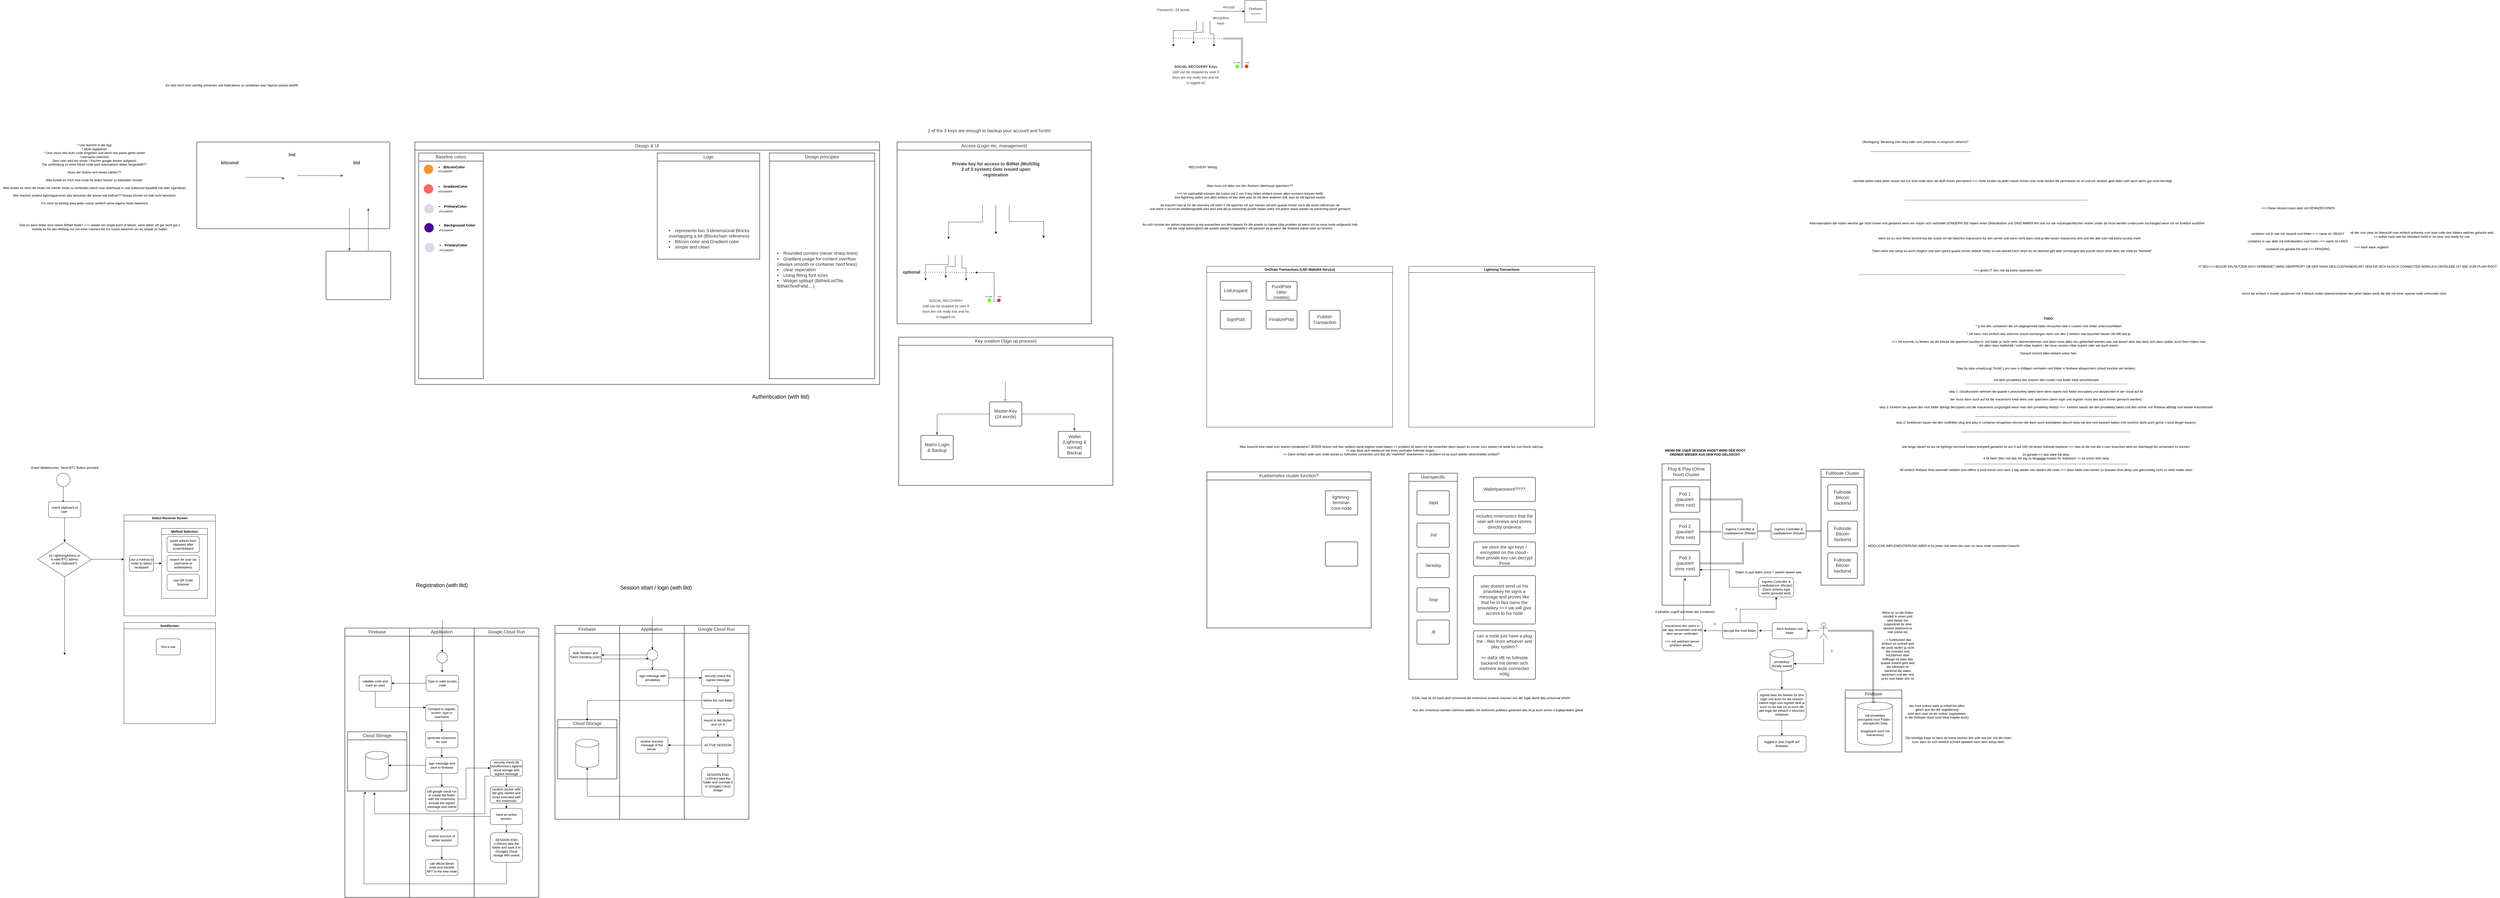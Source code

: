 <mxfile version="24.3.1" type="github">
  <diagram name="Seite-1" id="N_EaWLkp6oX0WocP8r3h">
    <mxGraphModel dx="4522" dy="3814" grid="1" gridSize="10" guides="1" tooltips="1" connect="1" arrows="1" fold="1" page="1" pageScale="1" pageWidth="827" pageHeight="1169" math="0" shadow="0">
      <root>
        <mxCell id="0" />
        <mxCell id="1" parent="0" />
        <mxCell id="IiCHIhFrDBEjQnNPdRvh-15" value="" style="fillColor=none;strokeColor=none;pointerEvents=0;fontStyle=0;html=1;whiteSpace=wrap;container=1;collapsible=0;childLayout=stackLayout;resizeParent=1;dropTarget=0;fontSize=13;spacing=0;strokeOpacity=100;rounded=1;absoluteArcSize=1;arcSize=9;strokeWidth=2.3;" parent="1" vertex="1">
          <mxGeometry x="1686" y="-770" width="795" height="550" as="geometry" />
        </mxCell>
        <mxCell id="IiCHIhFrDBEjQnNPdRvh-16" value="Key creation (Sign up process)" style="swimlane;html=1;whiteSpace=wrap;connectable=0;fontStyle=0;startSize=30;dropTarget=0;rounded=0;spacing=0;strokeColor=#5e5e5e;strokeOpacity=100;strokeWidth=2.3;container=1;pointerEvents=0;collapsible=0;recursiveResize=0;fontSize=16.7;fontColor=#333333;align=center;" parent="IiCHIhFrDBEjQnNPdRvh-15" vertex="1">
          <mxGeometry width="795" height="550" as="geometry" />
        </mxCell>
        <mxCell id="IiCHIhFrDBEjQnNPdRvh-17" value="" style="fillColor=none;strokeColor=none;pointerEvents=0;fontStyle=0;html=1;whiteSpace=wrap;container=1;collapsible=0;childLayout=stackLayout;resizeParent=1;dropTarget=0;fontSize=13;spacing=0;strokeOpacity=100;rounded=1;absoluteArcSize=1;arcSize=9;strokeWidth=2.3;" parent="1" vertex="1">
          <mxGeometry x="410" y="300" width="720" height="720" as="geometry" />
        </mxCell>
        <mxCell id="IiCHIhFrDBEjQnNPdRvh-18" value="Firebase" style="swimlane;html=1;whiteSpace=wrap;connectable=0;fontStyle=0;startSize=30;dropTarget=0;rounded=0;spacing=0;strokeColor=#5e5e5e;strokeOpacity=100;strokeWidth=2.3;container=1;pointerEvents=0;collapsible=0;recursiveResize=0;fontSize=16.7;fontColor=#333333;align=center;" parent="IiCHIhFrDBEjQnNPdRvh-17" vertex="1">
          <mxGeometry width="240" height="720" as="geometry" />
        </mxCell>
        <mxCell id="IiCHIhFrDBEjQnNPdRvh-19" value="Applikation" style="swimlane;html=1;whiteSpace=wrap;connectable=0;fontStyle=0;startSize=30;dropTarget=0;rounded=0;spacing=0;strokeColor=#5e5e5e;strokeOpacity=100;strokeWidth=2.3;container=1;pointerEvents=0;collapsible=0;recursiveResize=0;fontSize=16.7;fontColor=#333333;align=center;" parent="IiCHIhFrDBEjQnNPdRvh-17" vertex="1">
          <mxGeometry x="240" width="240" height="720" as="geometry" />
        </mxCell>
        <mxCell id="IiCHIhFrDBEjQnNPdRvh-20" value="Google Cloud Run" style="swimlane;html=1;whiteSpace=wrap;connectable=0;fontStyle=0;startSize=30;dropTarget=0;rounded=0;spacing=0;strokeColor=#5e5e5e;strokeOpacity=100;strokeWidth=2.3;container=1;pointerEvents=0;collapsible=0;recursiveResize=0;fontSize=16.7;fontColor=#333333;align=center;" parent="IiCHIhFrDBEjQnNPdRvh-17" vertex="1">
          <mxGeometry x="480" width="240" height="720" as="geometry" />
        </mxCell>
        <mxCell id="IiCHIhFrDBEjQnNPdRvh-21" value="" style="fillColor=none;strokeColor=none;pointerEvents=0;fontStyle=0;html=1;whiteSpace=wrap;container=1;collapsible=0;childLayout=stackLayout;resizeParent=1;dropTarget=0;fontSize=13;spacing=0;strokeOpacity=100;rounded=1;absoluteArcSize=1;arcSize=9;strokeWidth=2.3;" parent="1" vertex="1">
          <mxGeometry x="-110" y="-1495" width="1725" height="900" as="geometry" />
        </mxCell>
        <mxCell id="IiCHIhFrDBEjQnNPdRvh-22" value="Design &amp; UI" style="swimlane;html=1;whiteSpace=wrap;connectable=0;fontStyle=0;startSize=30;dropTarget=0;rounded=0;spacing=0;strokeColor=#5e5e5e;strokeOpacity=100;strokeWidth=2.3;container=1;pointerEvents=0;collapsible=0;recursiveResize=0;fontSize=16.7;fontColor=#333333;align=center;" parent="IiCHIhFrDBEjQnNPdRvh-21" vertex="1">
          <mxGeometry width="1725" height="900" as="geometry" />
        </mxCell>
        <mxCell id="IiCHIhFrDBEjQnNPdRvh-23" value="" style="fillColor=none;strokeColor=none;pointerEvents=0;fontStyle=0;html=1;whiteSpace=wrap;container=1;collapsible=0;childLayout=stackLayout;resizeParent=1;dropTarget=0;fontSize=13;spacing=0;strokeOpacity=100;rounded=1;absoluteArcSize=1;arcSize=9;strokeWidth=2.3;" parent="1" vertex="1">
          <mxGeometry x="1206" y="-1454" width="391.035" height="837.679" as="geometry" />
        </mxCell>
        <mxCell id="IiCHIhFrDBEjQnNPdRvh-24" value="Design principles" style="swimlane;html=1;whiteSpace=wrap;connectable=0;fontStyle=0;startSize=30;dropTarget=0;rounded=0;spacing=0;strokeColor=#5e5e5e;strokeOpacity=100;strokeWidth=2.3;container=1;pointerEvents=0;collapsible=0;recursiveResize=0;fontSize=16.7;fontColor=#333333;align=center;" parent="IiCHIhFrDBEjQnNPdRvh-23" vertex="1">
          <mxGeometry width="391.035" height="837.679" as="geometry" />
        </mxCell>
        <mxCell id="IiCHIhFrDBEjQnNPdRvh-25" value="" style="fillColor=none;strokeColor=none;pointerEvents=0;fontStyle=0;html=1;whiteSpace=wrap;container=1;collapsible=0;childLayout=stackLayout;resizeParent=1;dropTarget=0;fontSize=13;spacing=0;strokeOpacity=100;rounded=1;absoluteArcSize=1;arcSize=9;strokeWidth=2.3;" parent="1" vertex="1">
          <mxGeometry x="790" y="-1454" width="400" height="394" as="geometry" />
        </mxCell>
        <mxCell id="IiCHIhFrDBEjQnNPdRvh-26" value="Logo" style="swimlane;html=1;whiteSpace=wrap;connectable=0;fontStyle=0;startSize=30;dropTarget=0;rounded=0;spacing=0;strokeColor=#5e5e5e;strokeOpacity=100;strokeWidth=2.3;container=1;pointerEvents=0;collapsible=0;recursiveResize=0;fontSize=16.7;fontColor=#333333;align=center;" parent="IiCHIhFrDBEjQnNPdRvh-25" vertex="1">
          <mxGeometry width="380" height="394" as="geometry" />
        </mxCell>
        <mxCell id="IiCHIhFrDBEjQnNPdRvh-27" value="" style="fillColor=none;strokeColor=none;pointerEvents=0;fontStyle=0;html=1;whiteSpace=wrap;container=1;collapsible=0;childLayout=stackLayout;resizeParent=1;dropTarget=0;fontSize=13;spacing=0;strokeOpacity=100;rounded=1;absoluteArcSize=1;arcSize=9;strokeWidth=2.3;" parent="1" vertex="1">
          <mxGeometry x="-96" y="-1454" width="240" height="837.679" as="geometry" />
        </mxCell>
        <mxCell id="IiCHIhFrDBEjQnNPdRvh-28" value="Baseline colors" style="swimlane;html=1;whiteSpace=wrap;connectable=0;fontStyle=0;startSize=30;dropTarget=0;rounded=0;spacing=0;strokeColor=#5e5e5e;strokeOpacity=100;strokeWidth=2.3;container=1;pointerEvents=0;collapsible=0;recursiveResize=0;fontSize=16.7;fontColor=#333333;align=center;" parent="IiCHIhFrDBEjQnNPdRvh-27" vertex="1">
          <mxGeometry width="240" height="837.679" as="geometry" />
        </mxCell>
        <mxCell id="IiCHIhFrDBEjQnNPdRvh-29" value="" style="html=1;overflow=block;blockSpacing=1;whiteSpace=wrap;container=1;pointerEvents=0;collapsible=0;recursiveResize=0;fontSize=13;align=center;spacing=0;strokeColor=#5e5e5e;strokeOpacity=100;fillOpacity=0;rounded=1;absoluteArcSize=1;arcSize=9;fillColor=#000000;strokeWidth=2.3;lucidId=.XU2xWv1j90E;" parent="1" vertex="1">
          <mxGeometry x="-920" y="-1495" width="717" height="322" as="geometry" />
        </mxCell>
        <mxCell id="IiCHIhFrDBEjQnNPdRvh-71" value="" style="html=1;jettySize=18;whiteSpace=wrap;fontSize=13;strokeColor=#5E5E5E;strokeWidth=1.5;rounded=1;arcSize=12;edgeStyle=orthogonalEdgeStyle;startArrow=none;endArrow=block;endFill=1;lucidId=WYU2EWYAgsPZ;" parent="IiCHIhFrDBEjQnNPdRvh-29" edge="1">
          <mxGeometry width="100" height="100" relative="1" as="geometry">
            <Array as="points">
              <mxPoint x="567" y="405" />
            </Array>
            <mxPoint x="567" y="245" as="sourcePoint" />
            <mxPoint x="567" y="405" as="targetPoint" />
          </mxGeometry>
        </mxCell>
        <mxCell id="IiCHIhFrDBEjQnNPdRvh-30" value="" style="html=1;overflow=block;blockSpacing=1;whiteSpace=wrap;container=1;pointerEvents=0;collapsible=0;recursiveResize=0;fontSize=13;align=center;spacing=0;strokeColor=#5e5e5e;strokeOpacity=100;fillOpacity=0;rounded=1;absoluteArcSize=1;arcSize=9;fillColor=#000000;strokeWidth=2.3;lucidId=CYU2OlIVjOvU;" parent="1" vertex="1">
          <mxGeometry x="-440" y="-1089.5" width="240" height="180" as="geometry" />
        </mxCell>
        <mxCell id="IiCHIhFrDBEjQnNPdRvh-31" value="Master-Key (24 words)" style="html=1;overflow=block;blockSpacing=1;whiteSpace=wrap;fontSize=16.7;fontColor=#333333;align=center;spacing=9;strokeColor=#5e5e5e;strokeOpacity=100;rounded=1;absoluteArcSize=1;arcSize=9;strokeWidth=2.3;lucidId=x5IHWKZJCBiD;" parent="1" vertex="1">
          <mxGeometry x="2023" y="-530" width="120" height="90" as="geometry" />
        </mxCell>
        <mxCell id="IiCHIhFrDBEjQnNPdRvh-32" value="Matrix-Login &amp; Backup" style="html=1;overflow=block;blockSpacing=1;whiteSpace=wrap;fontSize=16.7;fontColor=#333333;align=center;spacing=9;strokeColor=#5e5e5e;strokeOpacity=100;rounded=1;absoluteArcSize=1;arcSize=9;strokeWidth=2.3;lucidId=v.IHd1tXFQHH;" parent="1" vertex="1">
          <mxGeometry x="1768.5" y="-405.5" width="120" height="90" as="geometry" />
        </mxCell>
        <mxCell id="IiCHIhFrDBEjQnNPdRvh-34" value="Wallet (Lightning &amp; normal) Backup" style="html=1;overflow=block;blockSpacing=1;whiteSpace=wrap;fontSize=16.7;fontColor=#333333;align=center;spacing=9;strokeColor=#5e5e5e;strokeOpacity=100;rounded=1;absoluteArcSize=1;arcSize=9;strokeWidth=2.3;lucidId=C.IHWlo9nYKE;" parent="1" vertex="1">
          <mxGeometry x="2278.5" y="-420.5" width="120" height="98" as="geometry" />
        </mxCell>
        <mxCell id="IiCHIhFrDBEjQnNPdRvh-35" value="" style="html=1;jettySize=18;whiteSpace=wrap;fontSize=13;strokeColor=#5E5E5E;strokeWidth=1.5;rounded=1;arcSize=12;edgeStyle=orthogonalEdgeStyle;startArrow=none;endArrow=block;endFill=1;exitX=1.009;exitY=0.5;exitPerimeter=0;entryX=0.5;entryY=-0.011;entryPerimeter=0;lucidId=J.IHNeflYJ9f;" parent="1" source="IiCHIhFrDBEjQnNPdRvh-31" target="IiCHIhFrDBEjQnNPdRvh-34" edge="1">
          <mxGeometry width="100" height="100" relative="1" as="geometry">
            <Array as="points" />
          </mxGeometry>
        </mxCell>
        <mxCell id="IiCHIhFrDBEjQnNPdRvh-36" value="" style="html=1;jettySize=18;whiteSpace=wrap;fontSize=13;strokeColor=#5E5E5E;strokeWidth=1.5;rounded=1;arcSize=12;edgeStyle=orthogonalEdgeStyle;startArrow=none;endArrow=block;endFill=1;exitX=-0.009;exitY=0.5;exitPerimeter=0;entryX=0.5;entryY=-0.012;entryPerimeter=0;lucidId=M.IHFy9f5vaA;" parent="1" source="IiCHIhFrDBEjQnNPdRvh-31" target="IiCHIhFrDBEjQnNPdRvh-32" edge="1">
          <mxGeometry width="100" height="100" relative="1" as="geometry">
            <Array as="points" />
          </mxGeometry>
        </mxCell>
        <mxCell id="IiCHIhFrDBEjQnNPdRvh-41" value="" style="html=1;overflow=block;blockSpacing=1;whiteSpace=wrap;shape=image;fontSize=13;spacing=0;strokeColor=none;strokeOpacity=100;strokeWidth=0;image=https://images.lucid.app/images/c7cd9f77-4021-427f-993d-ed9b9327b44a/content;imageAspect=0;lucidId=XcJHdH0yG-af;" parent="1" vertex="1">
          <mxGeometry x="2034" y="-470" width="99" height="60" as="geometry" />
        </mxCell>
        <mxCell id="IiCHIhFrDBEjQnNPdRvh-42" value="" style="html=1;overflow=block;blockSpacing=1;whiteSpace=wrap;shape=image;fontSize=13;spacing=0;strokeColor=none;strokeOpacity=100;strokeWidth=0;image=https://images.lucid.app/images/c7cd9f77-4021-427f-993d-ed9b9327b44a/content;imageAspect=0;lucidId=CdJHgt4bBKA7;" parent="1" vertex="1">
          <mxGeometry x="2260.5" y="-339.5" width="99" height="60" as="geometry" />
        </mxCell>
        <mxCell id="IiCHIhFrDBEjQnNPdRvh-44" value="" style="html=1;overflow=block;blockSpacing=1;whiteSpace=wrap;shape=image;fontSize=13;spacing=0;strokeColor=none;strokeOpacity=100;strokeWidth=0;image=https://images.lucid.app/images/c7cd9f77-4021-427f-993d-ed9b9327b44a/content;imageAspect=0;lucidId=UdJHVPpulDfj;" parent="1" vertex="1">
          <mxGeometry x="1753.5" y="-339.5" width="99" height="60" as="geometry" />
        </mxCell>
        <mxCell id="IiCHIhFrDBEjQnNPdRvh-46" value="" style="html=1;overflow=block;blockSpacing=1;whiteSpace=wrap;shape=image;fontSize=13;spacing=3.8;strokeColor=none;strokeOpacity=100;strokeWidth=0;image=https://images.lucid.app/images/bb708541-d75d-471f-a7f9-0906bae85a38/content;imageAspect=0;lucidId=AfJHi~NOvsix;" parent="1" vertex="1">
          <mxGeometry x="2034" y="-695" width="96" height="96" as="geometry" />
        </mxCell>
        <mxCell id="IiCHIhFrDBEjQnNPdRvh-47" value="" style="html=1;jettySize=18;whiteSpace=wrap;fontSize=13;strokeColor=#5E5E5E;strokeWidth=1.5;rounded=1;arcSize=12;edgeStyle=orthogonalEdgeStyle;startArrow=none;endArrow=ERone;endSize=10;exitX=0.5;exitY=0.922;exitPerimeter=0;entryX=0.488;entryY=-0.012;entryPerimeter=0;lucidId=IfJHXmRWQj9L;" parent="1" source="IiCHIhFrDBEjQnNPdRvh-46" target="IiCHIhFrDBEjQnNPdRvh-31" edge="1">
          <mxGeometry width="100" height="100" relative="1" as="geometry">
            <Array as="points" />
          </mxGeometry>
        </mxCell>
        <mxCell id="IiCHIhFrDBEjQnNPdRvh-49" value="" style="html=1;overflow=block;blockSpacing=1;whiteSpace=wrap;shape=image;fontSize=13;spacing=3.8;strokeColor=none;strokeOpacity=100;strokeWidth=0;image=https://images.lucid.app/images/820b5635-1ba1-4384-922f-1f95cb787413/content;imageAspect=0;lucidId=BgJHGyOs4isu;" parent="1" vertex="1">
          <mxGeometry x="2353.5" y="-339.5" width="60" height="60" as="geometry" />
        </mxCell>
        <mxCell id="IiCHIhFrDBEjQnNPdRvh-50" value="" style="html=1;overflow=block;blockSpacing=1;whiteSpace=wrap;shape=image;fontSize=13;spacing=3.8;strokeColor=none;strokeOpacity=100;strokeWidth=0;image=https://images.lucid.app/images/858cd119-af31-42ed-a8fb-b1b66281f69c/content;imageAspect=0;lucidId=6gJHjo4ciQ4W;" parent="1" vertex="1">
          <mxGeometry x="1828.5" y="-345.5" width="63" height="63" as="geometry" />
        </mxCell>
        <mxCell id="IiCHIhFrDBEjQnNPdRvh-51" value="" style="html=1;overflow=block;blockSpacing=1;whiteSpace=wrap;ellipse;fontSize=13;align=center;spacing=3.8;strokeOpacity=0;fillOpacity=100;rounded=1;absoluteArcSize=1;arcSize=9;fillColor=#fc9432;strokeWidth=2.3;lucidId=TnJHVzUbkMEM;" parent="1" vertex="1">
          <mxGeometry x="-77" y="-1411" width="35" height="35" as="geometry" />
        </mxCell>
        <mxCell id="IiCHIhFrDBEjQnNPdRvh-52" value="&lt;ul style=&quot;margin: 0px; padding-left: 10px; list-style-position: inside; list-style-type: disc; font-size: 17px;&quot;&gt;&lt;li style=&quot;text-align: left; color: rgb(51, 51, 51);&quot;&gt;&lt;span style=&quot;margin-left: 0px; margin-top: -2px;&quot;&gt;&lt;span style=&quot;color: rgb(51, 51, 51);&quot;&gt;&lt;font style=&quot;font-size: 17px;&quot;&gt;Rounded corners (never sharp lines)&lt;/font&gt;&lt;/span&gt;&lt;/span&gt;&lt;/li&gt;&lt;li style=&quot;text-align: left; color: rgb(51, 51, 51);&quot;&gt;&lt;span style=&quot;margin-left: 0px;margin-top: -2px;&quot;&gt;&lt;span style=&quot;color: rgb(51, 51, 51);&quot;&gt;&lt;font style=&quot;font-size: 17px;&quot;&gt;Gradient usage for content overflow (always smooth or container hard lines)&lt;/font&gt;&lt;/span&gt;&lt;/span&gt;&lt;/li&gt;&lt;li style=&quot;text-align: left; color: rgb(51, 51, 51);&quot;&gt;&lt;span style=&quot;margin-left: 0px;margin-top: -2px;&quot;&gt;&lt;span style=&quot;color: rgb(51, 51, 51);&quot;&gt;&lt;font style=&quot;font-size: 17px;&quot;&gt;clear seperation&lt;/font&gt;&lt;/span&gt;&lt;/span&gt;&lt;/li&gt;&lt;li style=&quot;text-align: left; color: rgb(51, 51, 51);&quot;&gt;&lt;span style=&quot;margin-left: 0px;margin-top: -2px;&quot;&gt;&lt;span style=&quot;color: rgb(51, 51, 51);&quot;&gt;&lt;font style=&quot;font-size: 17px;&quot;&gt;Using fitting font sizes&lt;/font&gt;&lt;/span&gt;&lt;/span&gt;&lt;/li&gt;&lt;li style=&quot;text-align: left; color: rgb(51, 51, 51);&quot;&gt;&lt;font style=&quot;font-size: 17px;&quot;&gt;Widget splitupt (BitNetListTile, BitNetTextField....)&lt;/font&gt;&lt;/li&gt;&lt;/ul&gt;" style="html=1;overflow=block;blockSpacing=1;whiteSpace=wrap;fontSize=13;spacing=3.8;strokeOpacity=0;fillOpacity=0;rounded=1;absoluteArcSize=1;arcSize=9;fillColor=#ffffff;strokeWidth=2.3;lucidId=qoJHLeN8Xqv6;" parent="1" vertex="1">
          <mxGeometry x="1222" y="-1411" width="358" height="781" as="geometry" />
        </mxCell>
        <mxCell id="IiCHIhFrDBEjQnNPdRvh-53" value="" style="html=1;overflow=block;blockSpacing=1;whiteSpace=wrap;shape=image;fontSize=13;spacing=0;strokeColor=none;strokeOpacity=100;strokeWidth=0;image=https://images.lucid.app/images/223ec5d6-5f12-4d5e-ac10-d174db6b12b8/content;imageAspect=0;lucidId=5YJH_C0Twbjn;" parent="1" vertex="1">
          <mxGeometry x="902.5" y="-1402" width="160" height="159" as="geometry" />
        </mxCell>
        <mxCell id="IiCHIhFrDBEjQnNPdRvh-54" value="&lt;ul style=&quot;margin: 0px; padding-left: 10px; list-style-position: inside; list-style-type: disc; font-size: 17px;&quot;&gt;&lt;li style=&quot;text-align: left; color: rgb(51, 51, 51);&quot;&gt;&lt;span style=&quot;margin-left: 0px;margin-top: -2px;&quot;&gt;&lt;span style=&quot;color: rgb(51, 51, 51);&quot;&gt;represents two 3 dimensional Blocks overlapping a bit (Blockchain reference)&lt;/span&gt;&lt;/span&gt;&lt;/li&gt;&lt;li style=&quot;text-align: left; color: rgb(51, 51, 51);&quot;&gt;&lt;span style=&quot;margin-left: 0px;margin-top: -2px;&quot;&gt;&lt;span style=&quot;color: rgb(51, 51, 51);&quot;&gt;Bitcoin color and Gradient color&lt;/span&gt;&lt;/span&gt;&lt;/li&gt;&lt;li style=&quot;text-align: left; color: rgb(51, 51, 51);&quot;&gt;&lt;span style=&quot;margin-left: 0px;margin-top: -2px;&quot;&gt;&lt;span style=&quot;color: rgb(51, 51, 51);&quot;&gt;simple and clean&lt;/span&gt;&lt;/span&gt;&lt;/li&gt;&lt;/ul&gt;" style="html=1;overflow=block;blockSpacing=1;whiteSpace=wrap;fontSize=13;spacing=3.8;strokeOpacity=0;fillOpacity=0;rounded=1;absoluteArcSize=1;arcSize=9;fillColor=#ffffff;strokeWidth=2.3;lucidId=5ZJHXDQKX6Da;" parent="1" vertex="1">
          <mxGeometry x="820" y="-1195" width="325" height="120" as="geometry" />
        </mxCell>
        <mxCell id="IiCHIhFrDBEjQnNPdRvh-55" value="&lt;ul style=&quot;margin: 0px; padding-left: 10px;list-style-position: inside; list-style-type:disc&quot;&gt;&lt;li style=&quot;text-align:left;font-size:13.3px;&quot;&gt;&lt;span style=&quot;margin-left: 0px;margin-top: -2px;&quot;&gt;&lt;span style=&quot;font-size:13.3px;font-weight: bold;&quot;&gt;BitcoinColor&lt;/span&gt;&lt;/span&gt;&lt;/li&gt;&lt;/ul&gt;" style="html=1;overflow=block;blockSpacing=1;whiteSpace=wrap;fontSize=13;spacing=3.8;strokeOpacity=0;fillOpacity=0;rounded=1;absoluteArcSize=1;arcSize=9;fillColor=#ffffff;strokeWidth=2.3;lucidId=N3JHbBI38Tmd;" parent="1" vertex="1">
          <mxGeometry x="-35" y="-1416" width="133" height="27" as="geometry" />
        </mxCell>
        <mxCell id="IiCHIhFrDBEjQnNPdRvh-56" value="#F2A900FF" style="html=1;overflow=block;blockSpacing=1;whiteSpace=wrap;fontSize=10;fontColor=#4c535d;fontStyle=1;align=left;spacing=3.8;strokeOpacity=0;fillOpacity=0;rounded=1;absoluteArcSize=1;arcSize=9;fillColor=#ffffff;strokeWidth=2.3;lucidId=s4JHToNQbdrr;" parent="1" vertex="1">
          <mxGeometry x="-26" y="-1395" width="60" height="18" as="geometry" />
        </mxCell>
        <mxCell id="IiCHIhFrDBEjQnNPdRvh-57" value="bitcoind" style="html=1;overflow=block;blockSpacing=1;whiteSpace=wrap;fontSize=16.7;fontColor=#333333;fontStyle=1;align=center;spacing=3.8;strokeOpacity=0;fillOpacity=0;rounded=1;absoluteArcSize=1;arcSize=9;fillColor=#ffffff;strokeWidth=2.3;lucidId=WSU2hdhYTswE;" parent="1" vertex="1">
          <mxGeometry x="-887" y="-1440" width="180" height="45" as="geometry" />
        </mxCell>
        <mxCell id="IiCHIhFrDBEjQnNPdRvh-58" value="lnd" style="html=1;overflow=block;blockSpacing=1;whiteSpace=wrap;fontSize=16.7;fontColor=#333333;fontStyle=1;align=center;spacing=3.8;strokeOpacity=0;fillOpacity=0;rounded=1;absoluteArcSize=1;arcSize=9;fillColor=#ffffff;strokeWidth=2.3;lucidId=5SU2u-8zMdTJ;" parent="1" vertex="1">
          <mxGeometry x="-656" y="-1470" width="180" height="45" as="geometry" />
        </mxCell>
        <mxCell id="IiCHIhFrDBEjQnNPdRvh-59" value="litd" style="html=1;overflow=block;blockSpacing=1;whiteSpace=wrap;fontSize=16.7;fontColor=#333333;fontStyle=1;align=center;spacing=3.8;strokeOpacity=0;fillOpacity=0;rounded=1;absoluteArcSize=1;arcSize=9;fillColor=#ffffff;strokeWidth=2.3;lucidId=.SU2dgPQukBL;" parent="1" vertex="1">
          <mxGeometry x="-416" y="-1440" width="180" height="45" as="geometry" />
        </mxCell>
        <mxCell id="IiCHIhFrDBEjQnNPdRvh-60" value="" style="html=1;overflow=block;blockSpacing=1;whiteSpace=wrap;shape=image;fontSize=13;spacing=3.8;strokeColor=none;strokeOpacity=100;strokeWidth=0;image=https://images.lucid.app/images/e759be37-63e5-43bb-bd86-2a0ed5d30f26/content;imageAspect=0;lucidId=YTU2GQ_Bp7c4;" parent="1" vertex="1">
          <mxGeometry x="-860" y="-1392" width="49" height="56" as="geometry" />
        </mxCell>
        <mxCell id="IiCHIhFrDBEjQnNPdRvh-61" value="" style="html=1;overflow=block;blockSpacing=1;whiteSpace=wrap;shape=image;fontSize=13;spacing=3.8;strokeColor=none;strokeOpacity=100;strokeWidth=0;image=https://images.lucid.app/images/e759be37-63e5-43bb-bd86-2a0ed5d30f26/content;imageAspect=0;lucidId=1TU2mJJrrxL9;" parent="1" vertex="1">
          <mxGeometry x="-788" y="-1392" width="50" height="57" as="geometry" />
        </mxCell>
        <mxCell id="IiCHIhFrDBEjQnNPdRvh-62" value="" style="html=1;overflow=block;blockSpacing=1;whiteSpace=wrap;shape=image;fontSize=13;spacing=3.8;strokeColor=none;strokeOpacity=100;strokeWidth=0;image=https://images.lucid.app/images/5fb519bb-65a7-431e-8429-e279be347d3a/content;imageAspect=0;lucidId=jUU2UTSrJpp6;" parent="1" vertex="1">
          <mxGeometry x="-822" y="-1381" width="44" height="44" as="geometry" />
        </mxCell>
        <mxCell id="IiCHIhFrDBEjQnNPdRvh-63" value="" style="html=1;overflow=block;blockSpacing=1;whiteSpace=wrap;shape=image;fontSize=13;spacing=3.8;strokeColor=none;strokeOpacity=100;strokeWidth=0;image=https://images.lucid.app/images/d1c094db-1e35-4c8b-bb29-66a682d52992/content;imageAspect=0;lucidId=BUU23CmbA.6O;" parent="1" vertex="1">
          <mxGeometry x="-606" y="-1399" width="71" height="71" as="geometry" />
        </mxCell>
        <mxCell id="IiCHIhFrDBEjQnNPdRvh-64" value="" style="html=1;overflow=block;blockSpacing=1;whiteSpace=wrap;shape=image;fontSize=13;spacing=3.8;strokeColor=none;strokeOpacity=100;strokeWidth=0;image=https://images.lucid.app/images/d1c094db-1e35-4c8b-bb29-66a682d52992/content;imageAspect=0;lucidId=IUU27XV4wUC-;" parent="1" vertex="1">
          <mxGeometry x="-392" y="-1399" width="65" height="65" as="geometry" />
        </mxCell>
        <mxCell id="IiCHIhFrDBEjQnNPdRvh-65" value="" style="html=1;overflow=block;blockSpacing=1;whiteSpace=wrap;shape=image;fontSize=13;spacing=3.8;strokeColor=none;strokeOpacity=100;strokeWidth=0;image=https://images.lucid.app/images/41b9b656-e564-46f4-8cee-764f0cdb9eb2/content;imageAspect=0;lucidId=tVU2.aHS7LmI;" parent="1" vertex="1">
          <mxGeometry x="-327" y="-1402" width="68" height="68" as="geometry" />
        </mxCell>
        <mxCell id="IiCHIhFrDBEjQnNPdRvh-66" value="" style="html=1;overflow=block;blockSpacing=1;whiteSpace=wrap;shape=image;fontSize=13;spacing=3.8;strokeColor=none;strokeOpacity=100;strokeWidth=0;image=https://images.lucid.app/images/c5a857db-5596-4f3b-9a6b-aa3d6d18669b/content;imageAspect=0;lucidId=GVU2WR_0.xxT;" parent="1" vertex="1">
          <mxGeometry x="-350" y="-1344" width="60" height="60" as="geometry" />
        </mxCell>
        <mxCell id="IiCHIhFrDBEjQnNPdRvh-67" value="" style="html=1;jettySize=18;whiteSpace=wrap;fontSize=13;strokeColor=#5E5E5E;strokeWidth=1.5;rounded=1;arcSize=12;edgeStyle=orthogonalEdgeStyle;startArrow=none;endArrow=block;endFill=1;exitX=0.836;exitY=0.406;exitPerimeter=0;entryX=0.25;entryY=0.444;entryPerimeter=0;lucidId=KWU2-npWWVvW;" parent="1" source="IiCHIhFrDBEjQnNPdRvh-63" target="IiCHIhFrDBEjQnNPdRvh-64" edge="1">
          <mxGeometry width="100" height="100" relative="1" as="geometry">
            <Array as="points" />
          </mxGeometry>
        </mxCell>
        <mxCell id="IiCHIhFrDBEjQnNPdRvh-68" value="" style="html=1;jettySize=18;whiteSpace=wrap;fontSize=13;strokeColor=#5E5E5E;strokeWidth=1.5;rounded=1;arcSize=12;edgeStyle=orthogonalEdgeStyle;startArrow=none;endArrow=block;endFill=1;exitX=1;exitY=0.498;exitPerimeter=0;lucidId=WWU2hzAbyPQO;" parent="1" source="IiCHIhFrDBEjQnNPdRvh-61" edge="1">
          <mxGeometry width="100" height="100" relative="1" as="geometry">
            <Array as="points">
              <mxPoint x="-603" y="-1364" />
              <mxPoint x="-603" y="-1360" />
            </Array>
            <mxPoint x="-593" y="-1360" as="targetPoint" />
          </mxGeometry>
        </mxCell>
        <mxCell id="IiCHIhFrDBEjQnNPdRvh-69" value="" style="html=1;overflow=block;blockSpacing=1;whiteSpace=wrap;shape=image;fontSize=13;spacing=3.8;strokeColor=none;strokeOpacity=100;strokeWidth=0;image=https://images.lucid.app/images/f152f6a4-48af-48eb-98b7-ee27c919694c/content;imageAspect=0;lucidId=WXU2AShP9F-z;" parent="1" vertex="1">
          <mxGeometry x="-416" y="-1047.5" width="96" height="96" as="geometry" />
        </mxCell>
        <mxCell id="IiCHIhFrDBEjQnNPdRvh-70" value="" style="html=1;overflow=block;blockSpacing=1;whiteSpace=wrap;shape=image;fontSize=13;spacing=3.8;strokeColor=none;strokeOpacity=100;strokeWidth=0;image=https://images.lucid.app/images/0b97aa34-6e5b-48fb-8032-8750b7301cc6/content;imageAspect=0;lucidId=ZXU2~le9xUPG;" parent="1" vertex="1">
          <mxGeometry x="-321" y="-1047.5" width="96" height="96" as="geometry" />
        </mxCell>
        <mxCell id="IiCHIhFrDBEjQnNPdRvh-72" value="" style="html=1;jettySize=18;whiteSpace=wrap;fontSize=13;strokeColor=#5E5E5E;strokeWidth=1.5;rounded=1;arcSize=12;edgeStyle=orthogonalEdgeStyle;startArrow=block;startFill=1;endArrow=none;lucidId=dZU2chS83VT.;" parent="1" edge="1">
          <mxGeometry width="100" height="100" relative="1" as="geometry">
            <Array as="points">
              <mxPoint x="-283" y="-1250" />
              <mxPoint x="-283" y="-1091" />
            </Array>
            <mxPoint x="-283" y="-1250" as="sourcePoint" />
            <mxPoint x="-283" y="-1090" as="targetPoint" />
          </mxGeometry>
        </mxCell>
        <mxCell id="IiCHIhFrDBEjQnNPdRvh-73" value="Private key for access to BitNet (MultiSig 2 of 3 system) Gets issued upon registration" style="html=1;overflow=block;blockSpacing=1;whiteSpace=wrap;fontSize=16.7;fontColor=#333333;fontStyle=1;align=center;spacing=3.8;strokeOpacity=0;fillOpacity=0;rounded=1;absoluteArcSize=1;arcSize=9;fillColor=#ffffff;strokeWidth=2.3;lucidId=rMa3INvS4URN;" parent="1" vertex="1">
          <mxGeometry x="1877.03" y="-1427.5" width="340" height="68" as="geometry" />
        </mxCell>
        <mxCell id="IiCHIhFrDBEjQnNPdRvh-75" value="" style="html=1;overflow=block;blockSpacing=1;whiteSpace=wrap;shape=image;fontSize=13;spacing=0;strokeColor=none;strokeOpacity=100;strokeWidth=0;image=https://images.lucid.app/images/c7cd9f77-4021-427f-993d-ed9b9327b44a/content;imageAspect=0;lucidId=MNa3l7Skcpmk;" parent="1" vertex="1">
          <mxGeometry x="1999.01" y="-1134" width="99" height="60" as="geometry" />
        </mxCell>
        <mxCell id="IiCHIhFrDBEjQnNPdRvh-76" value="" style="html=1;overflow=block;blockSpacing=1;whiteSpace=wrap;shape=image;fontSize=13;spacing=0;strokeColor=none;strokeOpacity=100;strokeWidth=0;image=https://images.lucid.app/images/c7cd9f77-4021-427f-993d-ed9b9327b44a/content;imageAspect=0;lucidId=0Na34lcufQWz;" parent="1" vertex="1">
          <mxGeometry x="2175.01" y="-1138" width="99" height="60" as="geometry" />
        </mxCell>
        <mxCell id="IiCHIhFrDBEjQnNPdRvh-78" value="" style="html=1;overflow=block;blockSpacing=1;whiteSpace=wrap;shape=image;fontSize=13;spacing=3.8;strokeColor=none;strokeOpacity=100;strokeWidth=0;image=https://images.lucid.app/images/f152f6a4-48af-48eb-98b7-ee27c919694c/content;imageAspect=0;lucidId=uOa3z8~U84-R;" parent="1" vertex="1">
          <mxGeometry x="1807.01" y="-1098" width="52" height="52" as="geometry" />
        </mxCell>
        <mxCell id="IiCHIhFrDBEjQnNPdRvh-79" value="" style="html=1;overflow=block;blockSpacing=1;whiteSpace=wrap;shape=image;fontSize=13;spacing=3.8;strokeColor=none;strokeOpacity=100;strokeWidth=0;image=https://images.lucid.app/images/94abab54-f691-4a60-9798-4cd45cae841b/content;imageAspect=0;lucidId=VPa3fKwvR7I9;" parent="1" vertex="1">
          <mxGeometry x="1993.01" y="-1098" width="53" height="53" as="geometry" />
        </mxCell>
        <mxCell id="IiCHIhFrDBEjQnNPdRvh-80" value="" style="html=1;overflow=block;blockSpacing=1;whiteSpace=wrap;shape=image;fontSize=13;spacing=3.8;strokeColor=none;strokeOpacity=100;strokeWidth=0;image=https://images.lucid.app/images/1156fc52-a99d-433f-8957-800b604f9140/content;imageAspect=0;lucidId=-Pa3B~LVKyoT;" parent="1" vertex="1">
          <mxGeometry x="2161.01" y="-1103" width="62" height="62" as="geometry" />
        </mxCell>
        <mxCell id="IiCHIhFrDBEjQnNPdRvh-81" value="" style="html=1;overflow=block;blockSpacing=1;whiteSpace=wrap;shape=image;fontSize=13;spacing=3.8;strokeColor=none;strokeOpacity=100;strokeWidth=0;image=https://images.lucid.app/images/58c529fc-efd2-4092-83ec-b39da39dfd24/content;imageAspect=0;lucidId=qQa33.95SpPk;" parent="1" vertex="1">
          <mxGeometry x="1761.54" y="-980" width="50" height="50" as="geometry" />
        </mxCell>
        <mxCell id="IiCHIhFrDBEjQnNPdRvh-82" value="" style="html=1;overflow=block;blockSpacing=1;whiteSpace=wrap;shape=image;fontSize=13;spacing=3.8;strokeColor=none;strokeOpacity=100;strokeWidth=0;image=https://images.lucid.app/images/58c529fc-efd2-4092-83ec-b39da39dfd24/content;imageAspect=0;lucidId=wQa3q5G8tOYp;" parent="1" vertex="1">
          <mxGeometry x="1836.54" y="-980" width="48" height="48" as="geometry" />
        </mxCell>
        <mxCell id="IiCHIhFrDBEjQnNPdRvh-94" style="edgeStyle=orthogonalEdgeStyle;rounded=0;orthogonalLoop=1;jettySize=auto;html=1;" parent="1" source="IiCHIhFrDBEjQnNPdRvh-87" edge="1">
          <mxGeometry relative="1" as="geometry">
            <mxPoint x="2047" y="-1153" as="targetPoint" />
          </mxGeometry>
        </mxCell>
        <mxCell id="IiCHIhFrDBEjQnNPdRvh-95" style="edgeStyle=orthogonalEdgeStyle;rounded=0;orthogonalLoop=1;jettySize=auto;html=1;exitX=1;exitY=1;exitDx=0;exitDy=0;" parent="1" source="IiCHIhFrDBEjQnNPdRvh-87" target="IiCHIhFrDBEjQnNPdRvh-76" edge="1">
          <mxGeometry relative="1" as="geometry" />
        </mxCell>
        <mxCell id="IiCHIhFrDBEjQnNPdRvh-96" style="edgeStyle=orthogonalEdgeStyle;rounded=0;orthogonalLoop=1;jettySize=auto;html=1;exitX=0;exitY=1;exitDx=0;exitDy=0;" parent="1" source="IiCHIhFrDBEjQnNPdRvh-87" target="IiCHIhFrDBEjQnNPdRvh-89" edge="1">
          <mxGeometry relative="1" as="geometry" />
        </mxCell>
        <mxCell id="IiCHIhFrDBEjQnNPdRvh-87" value="" style="html=1;overflow=block;blockSpacing=1;whiteSpace=wrap;shape=image;fontSize=13;spacing=0;strokeColor=none;strokeOpacity=100;strokeWidth=0;image=https://images.lucid.app/images/c7cd9f77-4021-427f-993d-ed9b9327b44a/content;imageAspect=0;lucidId=KNa3qMqtXunB;" parent="1" vertex="1">
          <mxGeometry x="1997.53" y="-1321" width="99" height="60" as="geometry" />
        </mxCell>
        <mxCell id="IiCHIhFrDBEjQnNPdRvh-88" value="" style="html=1;overflow=block;blockSpacing=1;whiteSpace=wrap;shape=image;fontSize=13;spacing=3.8;strokeColor=none;strokeOpacity=100;strokeWidth=0;image=https://images.lucid.app/images/58c529fc-efd2-4092-83ec-b39da39dfd24/content;imageAspect=0;lucidId=wQa3q5G8tOYp;" parent="1" vertex="1">
          <mxGeometry x="1912.54" y="-980" width="48" height="48" as="geometry" />
        </mxCell>
        <mxCell id="IiCHIhFrDBEjQnNPdRvh-99" style="edgeStyle=orthogonalEdgeStyle;rounded=0;orthogonalLoop=1;jettySize=auto;html=1;exitX=0.5;exitY=1;exitDx=0;exitDy=0;" parent="1" source="IiCHIhFrDBEjQnNPdRvh-89" target="IiCHIhFrDBEjQnNPdRvh-81" edge="1">
          <mxGeometry relative="1" as="geometry">
            <Array as="points">
              <mxPoint x="1872" y="-1040" />
              <mxPoint x="1786" y="-1040" />
            </Array>
          </mxGeometry>
        </mxCell>
        <mxCell id="IiCHIhFrDBEjQnNPdRvh-100" style="edgeStyle=orthogonalEdgeStyle;rounded=0;orthogonalLoop=1;jettySize=auto;html=1;exitX=0.75;exitY=1;exitDx=0;exitDy=0;" parent="1" source="IiCHIhFrDBEjQnNPdRvh-89" edge="1">
          <mxGeometry relative="1" as="geometry">
            <mxPoint x="1861" y="-990" as="targetPoint" />
            <Array as="points">
              <mxPoint x="1896" y="-1033" />
              <mxPoint x="1861" y="-1033" />
            </Array>
          </mxGeometry>
        </mxCell>
        <mxCell id="IiCHIhFrDBEjQnNPdRvh-101" style="edgeStyle=orthogonalEdgeStyle;rounded=0;orthogonalLoop=1;jettySize=auto;html=1;exitX=1;exitY=1;exitDx=0;exitDy=0;entryX=0.5;entryY=0;entryDx=0;entryDy=0;" parent="1" source="IiCHIhFrDBEjQnNPdRvh-89" target="IiCHIhFrDBEjQnNPdRvh-88" edge="1">
          <mxGeometry relative="1" as="geometry" />
        </mxCell>
        <mxCell id="IiCHIhFrDBEjQnNPdRvh-89" value="" style="html=1;overflow=block;blockSpacing=1;whiteSpace=wrap;shape=image;fontSize=13;spacing=0;strokeColor=none;strokeOpacity=100;strokeWidth=0;image=https://images.lucid.app/images/c7cd9f77-4021-427f-993d-ed9b9327b44a/content;imageAspect=0;lucidId=KNa3qMqtXunB;" parent="1" vertex="1">
          <mxGeometry x="1822.01" y="-1134" width="99" height="60" as="geometry" />
        </mxCell>
        <mxCell id="IiCHIhFrDBEjQnNPdRvh-90" value="Access (Login etc. management)" style="swimlane;html=1;whiteSpace=wrap;connectable=0;fontStyle=0;startSize=30;dropTarget=0;rounded=0;spacing=0;strokeColor=#5e5e5e;strokeOpacity=100;strokeWidth=2.3;container=1;pointerEvents=0;collapsible=0;recursiveResize=0;fontSize=16.7;fontColor=#333333;align=center;" parent="1" vertex="1">
          <mxGeometry x="1680" y="-1495" width="721.03" height="675" as="geometry" />
        </mxCell>
        <mxCell id="IiCHIhFrDBEjQnNPdRvh-91" value="" style="html=1;overflow=block;blockSpacing=1;whiteSpace=wrap;shape=image;fontSize=13;spacing=0;strokeColor=none;strokeOpacity=100;strokeWidth=0;image=https://images.lucid.app/images/c7cd9f77-4021-427f-993d-ed9b9327b44a/content;imageAspect=0;lucidId=KNa3qMqtXunB;" parent="1" vertex="1">
          <mxGeometry x="1791.51" y="-957" width="39.97" height="25" as="geometry" />
        </mxCell>
        <mxCell id="IiCHIhFrDBEjQnNPdRvh-92" value="" style="html=1;overflow=block;blockSpacing=1;whiteSpace=wrap;shape=image;fontSize=13;spacing=0;strokeColor=none;strokeOpacity=100;strokeWidth=0;image=https://images.lucid.app/images/c7cd9f77-4021-427f-993d-ed9b9327b44a/content;imageAspect=0;lucidId=KNa3qMqtXunB;" parent="1" vertex="1">
          <mxGeometry x="1865.57" y="-957" width="39.97" height="25" as="geometry" />
        </mxCell>
        <mxCell id="IiCHIhFrDBEjQnNPdRvh-93" value="" style="html=1;overflow=block;blockSpacing=1;whiteSpace=wrap;shape=image;fontSize=13;spacing=0;strokeColor=none;strokeOpacity=100;strokeWidth=0;image=https://images.lucid.app/images/c7cd9f77-4021-427f-993d-ed9b9327b44a/content;imageAspect=0;lucidId=KNa3qMqtXunB;" parent="1" vertex="1">
          <mxGeometry x="1941.51" y="-957" width="39.97" height="25" as="geometry" />
        </mxCell>
        <mxCell id="IiCHIhFrDBEjQnNPdRvh-102" value="" style="html=1;overflow=block;blockSpacing=1;whiteSpace=wrap;shape=image;fontSize=13;spacing=0;strokeColor=none;strokeOpacity=100;strokeWidth=0;image=https://images.lucid.app/images/223ec5d6-5f12-4d5e-ac10-d174db6b12b8/content;imageAspect=0;lucidId=5YJH_C0Twbjn;" parent="1" vertex="1">
          <mxGeometry x="2200" y="-1074" width="40" height="41" as="geometry" />
        </mxCell>
        <mxCell id="IiCHIhFrDBEjQnNPdRvh-103" value="2 of the 3 keys are enough to backup your account and funds!" style="html=1;overflow=block;blockSpacing=1;whiteSpace=wrap;fontSize=16.7;fontColor=#333333;fontStyle=0;align=center;spacing=3.8;strokeOpacity=0;fillOpacity=0;rounded=1;absoluteArcSize=1;arcSize=9;fillColor=#ffffff;strokeWidth=2.3;lucidId=rMa3INvS4URN;" parent="1" vertex="1">
          <mxGeometry x="1718.26" y="-1570" width="610" height="68" as="geometry" />
        </mxCell>
        <mxCell id="IiCHIhFrDBEjQnNPdRvh-104" value="" style="html=1;overflow=block;blockSpacing=1;whiteSpace=wrap;ellipse;fontSize=13;align=center;spacing=3.8;strokeOpacity=0;fillOpacity=100;rounded=1;absoluteArcSize=1;arcSize=9;fillColor=#FF6666;strokeWidth=2.3;lucidId=TnJHVzUbkMEM;" parent="1" vertex="1">
          <mxGeometry x="-77" y="-1338" width="35" height="35" as="geometry" />
        </mxCell>
        <mxCell id="IiCHIhFrDBEjQnNPdRvh-107" value="" style="endArrow=none;dashed=1;html=1;dashPattern=1 3;strokeWidth=2;rounded=0;" parent="1" edge="1">
          <mxGeometry width="50" height="50" relative="1" as="geometry">
            <mxPoint x="1780" y="-1011.29" as="sourcePoint" />
            <mxPoint x="1970" y="-1010" as="targetPoint" />
          </mxGeometry>
        </mxCell>
        <mxCell id="IiCHIhFrDBEjQnNPdRvh-108" value="optional" style="html=1;overflow=block;blockSpacing=1;whiteSpace=wrap;fontSize=16.7;fontColor=#333333;fontStyle=1;align=center;spacing=3.8;strokeOpacity=0;fillOpacity=0;rounded=1;absoluteArcSize=1;arcSize=9;fillColor=#ffffff;strokeWidth=2.3;lucidId=rMa3INvS4URN;" parent="1" vertex="1">
          <mxGeometry x="1637.02" y="-1045" width="194.46" height="68" as="geometry" />
        </mxCell>
        <mxCell id="IiCHIhFrDBEjQnNPdRvh-109" value="" style="html=1;overflow=block;blockSpacing=1;whiteSpace=wrap;shape=image;fontSize=13;spacing=3.8;strokeColor=none;strokeOpacity=100;strokeWidth=0;image=https://images.lucid.app/images/f152f6a4-48af-48eb-98b7-ee27c919694c/content;imageAspect=0;lucidId=uOa3z8~U84-R;" parent="1" vertex="1">
          <mxGeometry x="1750" y="-958" width="20" height="27" as="geometry" />
        </mxCell>
        <mxCell id="IiCHIhFrDBEjQnNPdRvh-110" value="" style="html=1;overflow=block;blockSpacing=1;whiteSpace=wrap;shape=image;fontSize=13;spacing=3.8;strokeColor=none;strokeOpacity=100;strokeWidth=0;image=https://images.lucid.app/images/f152f6a4-48af-48eb-98b7-ee27c919694c/content;imageAspect=0;lucidId=uOa3z8~U84-R;" parent="1" vertex="1">
          <mxGeometry x="1830" y="-959" width="20" height="27" as="geometry" />
        </mxCell>
        <mxCell id="IiCHIhFrDBEjQnNPdRvh-111" value="" style="html=1;overflow=block;blockSpacing=1;whiteSpace=wrap;shape=image;fontSize=13;spacing=3.8;strokeColor=none;strokeOpacity=100;strokeWidth=0;image=https://images.lucid.app/images/f152f6a4-48af-48eb-98b7-ee27c919694c/content;imageAspect=0;lucidId=uOa3z8~U84-R;" parent="1" vertex="1">
          <mxGeometry x="1905.54" y="-959" width="20" height="27" as="geometry" />
        </mxCell>
        <mxCell id="IiCHIhFrDBEjQnNPdRvh-112" value="&lt;span style=&quot;font-weight: normal; font-size: 13px;&quot;&gt;SOCIAL RECOVERY&lt;br&gt;(still can be stopped by user if keys are not really lost and he is logged in)&lt;/span&gt;" style="html=1;overflow=block;blockSpacing=1;whiteSpace=wrap;fontSize=16.7;fontColor=#333333;fontStyle=1;align=center;spacing=3.8;strokeOpacity=0;fillOpacity=0;rounded=1;absoluteArcSize=1;arcSize=9;fillColor=#ffffff;strokeWidth=2.3;lucidId=rMa3INvS4URN;" parent="1" vertex="1">
          <mxGeometry x="1770" y="-920" width="182.47" height="68" as="geometry" />
        </mxCell>
        <mxCell id="IiCHIhFrDBEjQnNPdRvh-117" style="edgeStyle=orthogonalEdgeStyle;rounded=0;orthogonalLoop=1;jettySize=auto;html=1;exitX=0.5;exitY=0;exitDx=0;exitDy=0;" parent="1" source="IiCHIhFrDBEjQnNPdRvh-113" edge="1">
          <mxGeometry relative="1" as="geometry">
            <mxPoint x="1970" y="-1010" as="targetPoint" />
            <Array as="points">
              <mxPoint x="2041" y="-1010" />
            </Array>
          </mxGeometry>
        </mxCell>
        <mxCell id="IiCHIhFrDBEjQnNPdRvh-113" value="" style="html=1;overflow=block;blockSpacing=1;whiteSpace=wrap;shape=image;fontSize=13;spacing=3.8;strokeColor=none;strokeOpacity=100;strokeWidth=0;image=https://images.lucid.app/images/58c529fc-efd2-4092-83ec-b39da39dfd24/content;imageAspect=0;lucidId=wQa3q5G8tOYp;" parent="1" vertex="1">
          <mxGeometry x="2016.51" y="-900" width="48" height="48" as="geometry" />
        </mxCell>
        <mxCell id="IiCHIhFrDBEjQnNPdRvh-114" value="" style="html=1;overflow=block;blockSpacing=1;whiteSpace=wrap;ellipse;fontSize=13;align=center;spacing=3.8;strokeOpacity=0;fillOpacity=100;rounded=1;absoluteArcSize=1;arcSize=9;fillColor=#5dfc31;strokeWidth=2.3;lucidId=TnJHVzUbkMEM;" parent="1" vertex="1">
          <mxGeometry x="2016.51" y="-913.5" width="13.49" height="13.5" as="geometry" />
        </mxCell>
        <mxCell id="IiCHIhFrDBEjQnNPdRvh-115" value="" style="html=1;overflow=block;blockSpacing=1;whiteSpace=wrap;ellipse;fontSize=13;align=center;spacing=3.8;strokeOpacity=0;fillOpacity=100;rounded=1;absoluteArcSize=1;arcSize=9;fillColor=#FF3333;strokeWidth=2.3;lucidId=TnJHVzUbkMEM;strokeColor=#b85450;" parent="1" vertex="1">
          <mxGeometry x="2051.02" y="-913.5" width="13.49" height="13.5" as="geometry" />
        </mxCell>
        <mxCell id="IiCHIhFrDBEjQnNPdRvh-119" value="&lt;span style=&quot;font-size: 8px; font-weight: 400;&quot;&gt;veto&lt;/span&gt;" style="html=1;overflow=block;blockSpacing=1;whiteSpace=wrap;fontSize=16.7;fontColor=#333333;fontStyle=1;align=center;spacing=3.8;strokeOpacity=0;fillOpacity=0;rounded=1;absoluteArcSize=1;arcSize=9;fillColor=#ffffff;strokeWidth=2.3;lucidId=rMa3INvS4URN;" parent="1" vertex="1">
          <mxGeometry x="2030" y="-937" width="60.99" height="20" as="geometry" />
        </mxCell>
        <mxCell id="IiCHIhFrDBEjQnNPdRvh-120" value="&lt;span style=&quot;font-size: 8px; font-weight: 400;&quot;&gt;no veto&lt;/span&gt;" style="html=1;overflow=block;blockSpacing=1;whiteSpace=wrap;fontSize=16.7;fontColor=#333333;fontStyle=1;align=center;spacing=3.8;strokeOpacity=0;fillOpacity=0;rounded=1;absoluteArcSize=1;arcSize=9;fillColor=#ffffff;strokeWidth=2.3;lucidId=rMa3INvS4URN;" parent="1" vertex="1">
          <mxGeometry x="1990.03" y="-937" width="60.99" height="20" as="geometry" />
        </mxCell>
        <mxCell id="IiCHIhFrDBEjQnNPdRvh-121" value="" style="shape=image;html=1;verticalAlign=top;verticalLabelPosition=bottom;labelBackgroundColor=#ffffff;imageAspect=0;aspect=fixed;image=https://cdn0.iconfinder.com/data/icons/phosphor-fill-vol-3/256/number-circle-one-fill-128.png" parent="1" vertex="1">
          <mxGeometry x="1790" y="-1148.12" width="40" height="40" as="geometry" />
        </mxCell>
        <mxCell id="IiCHIhFrDBEjQnNPdRvh-124" value="" style="shape=image;html=1;verticalAlign=top;verticalLabelPosition=bottom;labelBackgroundColor=#ffffff;imageAspect=0;aspect=fixed;image=https://cdn0.iconfinder.com/data/icons/phosphor-fill-vol-3/256/number-circle-three-fill-128.png" parent="1" vertex="1">
          <mxGeometry x="2140.01" y="-1145.62" width="35" height="35" as="geometry" />
        </mxCell>
        <mxCell id="sxJeRuPL7pgXa73J8D-H-1" value="&lt;ul style=&quot;margin: 0px; padding-left: 10px;list-style-position: inside; list-style-type:disc&quot;&gt;&lt;li style=&quot;text-align:left;font-size:13.3px;&quot;&gt;&lt;b&gt;GradientColor&lt;/b&gt;&lt;/li&gt;&lt;/ul&gt;" style="html=1;overflow=block;blockSpacing=1;whiteSpace=wrap;fontSize=13;spacing=3.8;strokeOpacity=0;fillOpacity=0;rounded=1;absoluteArcSize=1;arcSize=9;fillColor=#ffffff;strokeWidth=2.3;lucidId=N3JHbBI38Tmd;" parent="1" vertex="1">
          <mxGeometry x="-35" y="-1344" width="156" height="27" as="geometry" />
        </mxCell>
        <mxCell id="sxJeRuPL7pgXa73J8D-H-2" value="#F2A900FF" style="html=1;overflow=block;blockSpacing=1;whiteSpace=wrap;fontSize=10;fontColor=#4c535d;fontStyle=1;align=left;spacing=3.8;strokeOpacity=0;fillOpacity=0;rounded=1;absoluteArcSize=1;arcSize=9;fillColor=#ffffff;strokeWidth=2.3;lucidId=s4JHToNQbdrr;" parent="1" vertex="1">
          <mxGeometry x="-26" y="-1320" width="60" height="18" as="geometry" />
        </mxCell>
        <mxCell id="sxJeRuPL7pgXa73J8D-H-3" value="" style="html=1;overflow=block;blockSpacing=1;whiteSpace=wrap;ellipse;fontSize=13;align=center;spacing=3.8;strokeOpacity=0;fillOpacity=100;rounded=1;absoluteArcSize=1;arcSize=9;fillColor=#e1d5e7;strokeWidth=2.3;lucidId=TnJHVzUbkMEM;strokeColor=#9673a6;" parent="1" vertex="1">
          <mxGeometry x="-75" y="-1264" width="35" height="35" as="geometry" />
        </mxCell>
        <mxCell id="sxJeRuPL7pgXa73J8D-H-4" value="&lt;ul style=&quot;margin: 0px; padding-left: 10px;list-style-position: inside; list-style-type:disc&quot;&gt;&lt;li style=&quot;text-align:left;font-size:13.3px;&quot;&gt;&lt;span style=&quot;margin-left: 0px;margin-top: -2px;&quot;&gt;&lt;span style=&quot;font-size:13.3px;font-weight: bold;&quot;&gt;PrimaryColor&lt;/span&gt;&lt;/span&gt;&lt;/li&gt;&lt;/ul&gt;" style="html=1;overflow=block;blockSpacing=1;whiteSpace=wrap;fontSize=13;spacing=3.8;strokeOpacity=0;fillOpacity=0;rounded=1;absoluteArcSize=1;arcSize=9;fillColor=#ffffff;strokeWidth=2.3;lucidId=N3JHbBI38Tmd;" parent="1" vertex="1">
          <mxGeometry x="-33" y="-1270" width="156" height="27" as="geometry" />
        </mxCell>
        <mxCell id="sxJeRuPL7pgXa73J8D-H-5" value="#F2A900FF" style="html=1;overflow=block;blockSpacing=1;whiteSpace=wrap;fontSize=10;fontColor=#4c535d;fontStyle=1;align=left;spacing=3.8;strokeOpacity=0;fillOpacity=0;rounded=1;absoluteArcSize=1;arcSize=9;fillColor=#ffffff;strokeWidth=2.3;lucidId=s4JHToNQbdrr;" parent="1" vertex="1">
          <mxGeometry x="-24" y="-1246" width="60" height="18" as="geometry" />
        </mxCell>
        <mxCell id="sxJeRuPL7pgXa73J8D-H-6" value="" style="html=1;overflow=block;blockSpacing=1;whiteSpace=wrap;ellipse;fontSize=13;align=center;spacing=3.8;strokeOpacity=0;fillOpacity=100;rounded=1;absoluteArcSize=1;arcSize=9;fillColor=#4C0099;strokeWidth=2.3;lucidId=TnJHVzUbkMEM;" parent="1" vertex="1">
          <mxGeometry x="-75" y="-1194" width="35" height="35" as="geometry" />
        </mxCell>
        <mxCell id="sxJeRuPL7pgXa73J8D-H-7" value="&lt;ul style=&quot;margin: 0px; padding-left: 10px;list-style-position: inside; list-style-type:disc&quot;&gt;&lt;li style=&quot;text-align:left;font-size:13.3px;&quot;&gt;&lt;span style=&quot;margin-left: 0px;margin-top: -2px;&quot;&gt;&lt;span style=&quot;font-size:13.3px;font-weight: bold;&quot;&gt;Background Color&lt;/span&gt;&lt;/span&gt;&lt;/li&gt;&lt;/ul&gt;" style="html=1;overflow=block;blockSpacing=1;whiteSpace=wrap;fontSize=13;spacing=3.8;strokeOpacity=0;fillOpacity=0;rounded=1;absoluteArcSize=1;arcSize=9;fillColor=#ffffff;strokeWidth=2.3;lucidId=N3JHbBI38Tmd;" parent="1" vertex="1">
          <mxGeometry x="-33" y="-1200" width="156" height="27" as="geometry" />
        </mxCell>
        <mxCell id="sxJeRuPL7pgXa73J8D-H-8" value="#F2A900FF" style="html=1;overflow=block;blockSpacing=1;whiteSpace=wrap;fontSize=10;fontColor=#4c535d;fontStyle=1;align=left;spacing=3.8;strokeOpacity=0;fillOpacity=0;rounded=1;absoluteArcSize=1;arcSize=9;fillColor=#ffffff;strokeWidth=2.3;lucidId=s4JHToNQbdrr;" parent="1" vertex="1">
          <mxGeometry x="-24" y="-1176" width="60" height="18" as="geometry" />
        </mxCell>
        <mxCell id="sxJeRuPL7pgXa73J8D-H-9" value="" style="html=1;overflow=block;blockSpacing=1;whiteSpace=wrap;ellipse;fontSize=13;align=center;spacing=3.8;strokeOpacity=0;fillOpacity=100;rounded=1;absoluteArcSize=1;arcSize=9;fillColor=#e1d5e7;strokeWidth=2.3;lucidId=TnJHVzUbkMEM;strokeColor=#9673a6;" parent="1" vertex="1">
          <mxGeometry x="-73" y="-1120" width="35" height="35" as="geometry" />
        </mxCell>
        <mxCell id="sxJeRuPL7pgXa73J8D-H-10" value="&lt;ul style=&quot;margin: 0px; padding-left: 10px;list-style-position: inside; list-style-type:disc&quot;&gt;&lt;li style=&quot;text-align:left;font-size:13.3px;&quot;&gt;&lt;span style=&quot;margin-left: 0px;margin-top: -2px;&quot;&gt;&lt;span style=&quot;font-size:13.3px;font-weight: bold;&quot;&gt;PrimaryColor&lt;/span&gt;&lt;/span&gt;&lt;/li&gt;&lt;/ul&gt;" style="html=1;overflow=block;blockSpacing=1;whiteSpace=wrap;fontSize=13;spacing=3.8;strokeOpacity=0;fillOpacity=0;rounded=1;absoluteArcSize=1;arcSize=9;fillColor=#ffffff;strokeWidth=2.3;lucidId=N3JHbBI38Tmd;" parent="1" vertex="1">
          <mxGeometry x="-31" y="-1126" width="156" height="27" as="geometry" />
        </mxCell>
        <mxCell id="sxJeRuPL7pgXa73J8D-H-11" value="#F2A900FF" style="html=1;overflow=block;blockSpacing=1;whiteSpace=wrap;fontSize=10;fontColor=#4c535d;fontStyle=1;align=left;spacing=3.8;strokeOpacity=0;fillOpacity=0;rounded=1;absoluteArcSize=1;arcSize=9;fillColor=#ffffff;strokeWidth=2.3;lucidId=s4JHToNQbdrr;" parent="1" vertex="1">
          <mxGeometry x="-22" y="-1102" width="60" height="18" as="geometry" />
        </mxCell>
        <mxCell id="sxJeRuPL7pgXa73J8D-H-20" style="edgeStyle=orthogonalEdgeStyle;rounded=0;orthogonalLoop=1;jettySize=auto;html=1;exitX=1;exitY=0.75;exitDx=0;exitDy=0;entryX=0;entryY=1;entryDx=0;entryDy=0;" parent="1" source="sxJeRuPL7pgXa73J8D-H-12" target="sxJeRuPL7pgXa73J8D-H-15" edge="1">
          <mxGeometry relative="1" as="geometry" />
        </mxCell>
        <mxCell id="sxJeRuPL7pgXa73J8D-H-12" value="Auth Session and Token handling (user)" style="rounded=1;whiteSpace=wrap;html=1;" parent="1" vertex="1">
          <mxGeometry x="463" y="380" width="120" height="60" as="geometry" />
        </mxCell>
        <mxCell id="JIRlKSzxRrBwTQE3yDU5-37" style="edgeStyle=orthogonalEdgeStyle;rounded=0;orthogonalLoop=1;jettySize=auto;html=1;entryX=0;entryY=0.5;entryDx=0;entryDy=0;" edge="1" parent="1" source="sxJeRuPL7pgXa73J8D-H-13" target="JIRlKSzxRrBwTQE3yDU5-32">
          <mxGeometry relative="1" as="geometry" />
        </mxCell>
        <mxCell id="sxJeRuPL7pgXa73J8D-H-13" value="sign message with privatekey" style="rounded=1;whiteSpace=wrap;html=1;" parent="1" vertex="1">
          <mxGeometry x="712.5" y="465" width="120" height="60" as="geometry" />
        </mxCell>
        <mxCell id="sxJeRuPL7pgXa73J8D-H-16" style="edgeStyle=orthogonalEdgeStyle;rounded=0;orthogonalLoop=1;jettySize=auto;html=1;" parent="1" source="sxJeRuPL7pgXa73J8D-H-14" target="sxJeRuPL7pgXa73J8D-H-15" edge="1">
          <mxGeometry relative="1" as="geometry" />
        </mxCell>
        <mxCell id="sxJeRuPL7pgXa73J8D-H-14" value="" style="html=1;overflow=block;blockSpacing=1;whiteSpace=wrap;shape=image;fontSize=13;spacing=3.8;strokeColor=none;strokeOpacity=100;strokeWidth=0;image=https://images.lucid.app/images/bb708541-d75d-471f-a7f9-0906bae85a38/content;imageAspect=0;lucidId=AfJHi~NOvsix;" parent="1" vertex="1">
          <mxGeometry x="732.47" y="190" width="78.52" height="80" as="geometry" />
        </mxCell>
        <mxCell id="sxJeRuPL7pgXa73J8D-H-19" style="edgeStyle=orthogonalEdgeStyle;rounded=0;orthogonalLoop=1;jettySize=auto;html=1;" parent="1" source="sxJeRuPL7pgXa73J8D-H-15" target="sxJeRuPL7pgXa73J8D-H-12" edge="1">
          <mxGeometry relative="1" as="geometry" />
        </mxCell>
        <mxCell id="JIRlKSzxRrBwTQE3yDU5-31" style="edgeStyle=orthogonalEdgeStyle;rounded=0;orthogonalLoop=1;jettySize=auto;html=1;" edge="1" parent="1" source="sxJeRuPL7pgXa73J8D-H-15" target="sxJeRuPL7pgXa73J8D-H-13">
          <mxGeometry relative="1" as="geometry" />
        </mxCell>
        <mxCell id="sxJeRuPL7pgXa73J8D-H-15" value="" style="ellipse;whiteSpace=wrap;html=1;aspect=fixed;" parent="1" vertex="1">
          <mxGeometry x="751.73" y="390" width="40" height="40" as="geometry" />
        </mxCell>
        <mxCell id="sxJeRuPL7pgXa73J8D-H-27" value="" style="fillColor=none;strokeColor=none;pointerEvents=0;fontStyle=0;html=1;whiteSpace=wrap;container=1;collapsible=0;childLayout=stackLayout;resizeParent=1;dropTarget=0;fontSize=13;spacing=0;strokeOpacity=100;rounded=1;absoluteArcSize=1;arcSize=9;strokeWidth=2.3;" parent="1" vertex="1">
          <mxGeometry x="-370" y="310" width="720" height="1000" as="geometry" />
        </mxCell>
        <mxCell id="sxJeRuPL7pgXa73J8D-H-28" value="Firebase" style="swimlane;html=1;whiteSpace=wrap;connectable=0;fontStyle=0;startSize=30;dropTarget=0;rounded=0;spacing=0;strokeColor=#5e5e5e;strokeOpacity=100;strokeWidth=2.3;container=1;pointerEvents=0;collapsible=0;recursiveResize=0;fontSize=16.7;fontColor=#333333;align=center;" parent="sxJeRuPL7pgXa73J8D-H-27" vertex="1">
          <mxGeometry width="240" height="1000" as="geometry" />
        </mxCell>
        <mxCell id="sxJeRuPL7pgXa73J8D-H-29" value="Applikation" style="swimlane;html=1;whiteSpace=wrap;connectable=0;fontStyle=0;startSize=30;dropTarget=0;rounded=0;spacing=0;strokeColor=#5e5e5e;strokeOpacity=100;strokeWidth=2.3;container=1;pointerEvents=0;collapsible=0;recursiveResize=0;fontSize=16.7;fontColor=#333333;align=center;" parent="sxJeRuPL7pgXa73J8D-H-27" vertex="1">
          <mxGeometry x="240" width="240" height="1000" as="geometry" />
        </mxCell>
        <mxCell id="sxJeRuPL7pgXa73J8D-H-30" value="Google Cloud Run" style="swimlane;html=1;whiteSpace=wrap;connectable=0;fontStyle=0;startSize=30;dropTarget=0;rounded=0;spacing=0;strokeColor=#5e5e5e;strokeOpacity=100;strokeWidth=2.3;container=1;pointerEvents=0;collapsible=0;recursiveResize=0;fontSize=16.7;fontColor=#333333;align=center;" parent="sxJeRuPL7pgXa73J8D-H-27" vertex="1">
          <mxGeometry x="480" width="240" height="1000" as="geometry" />
        </mxCell>
        <mxCell id="sxJeRuPL7pgXa73J8D-H-51" style="edgeStyle=orthogonalEdgeStyle;rounded=0;orthogonalLoop=1;jettySize=auto;html=1;" parent="1" source="sxJeRuPL7pgXa73J8D-H-34" target="sxJeRuPL7pgXa73J8D-H-50" edge="1">
          <mxGeometry relative="1" as="geometry" />
        </mxCell>
        <mxCell id="sxJeRuPL7pgXa73J8D-H-34" value="Type in valid access code" style="rounded=1;whiteSpace=wrap;html=1;" parent="1" vertex="1">
          <mxGeometry x="-68.27" y="485" width="120" height="60" as="geometry" />
        </mxCell>
        <mxCell id="sxJeRuPL7pgXa73J8D-H-35" style="edgeStyle=orthogonalEdgeStyle;rounded=0;orthogonalLoop=1;jettySize=auto;html=1;" parent="1" source="sxJeRuPL7pgXa73J8D-H-36" target="sxJeRuPL7pgXa73J8D-H-39" edge="1">
          <mxGeometry relative="1" as="geometry" />
        </mxCell>
        <mxCell id="sxJeRuPL7pgXa73J8D-H-36" value="" style="html=1;overflow=block;blockSpacing=1;whiteSpace=wrap;shape=image;fontSize=13;spacing=3.8;strokeColor=none;strokeOpacity=100;strokeWidth=0;image=https://images.lucid.app/images/bb708541-d75d-471f-a7f9-0906bae85a38/content;imageAspect=0;lucidId=AfJHi~NOvsix;" parent="1" vertex="1">
          <mxGeometry x="-47.53" y="200" width="78.52" height="80" as="geometry" />
        </mxCell>
        <mxCell id="sxJeRuPL7pgXa73J8D-H-37" style="edgeStyle=orthogonalEdgeStyle;rounded=0;orthogonalLoop=1;jettySize=auto;html=1;" parent="1" source="sxJeRuPL7pgXa73J8D-H-39" edge="1">
          <mxGeometry relative="1" as="geometry">
            <mxPoint x="-8" y="475" as="targetPoint" />
          </mxGeometry>
        </mxCell>
        <mxCell id="sxJeRuPL7pgXa73J8D-H-39" value="" style="ellipse;whiteSpace=wrap;html=1;aspect=fixed;" parent="1" vertex="1">
          <mxGeometry x="-28.27" y="400" width="40" height="40" as="geometry" />
        </mxCell>
        <mxCell id="sxJeRuPL7pgXa73J8D-H-40" value="&lt;font style=&quot;font-size: 20px;&quot;&gt;Authentication (with litd)&lt;/font&gt;" style="text;html=1;align=center;verticalAlign=middle;resizable=0;points=[];autosize=1;strokeColor=none;fillColor=none;" parent="1" vertex="1">
          <mxGeometry x="1128.01" y="-570" width="240" height="40" as="geometry" />
        </mxCell>
        <mxCell id="sxJeRuPL7pgXa73J8D-H-41" value="&lt;font style=&quot;font-size: 20px;&quot;&gt;Registration (with litd)&lt;/font&gt;" style="text;html=1;align=center;verticalAlign=middle;resizable=0;points=[];autosize=1;strokeColor=none;fillColor=none;" parent="1" vertex="1">
          <mxGeometry x="-120" y="130" width="220" height="40" as="geometry" />
        </mxCell>
        <mxCell id="sxJeRuPL7pgXa73J8D-H-42" value="" style="html=1;overflow=block;blockSpacing=1;whiteSpace=wrap;shape=image;fontSize=13;spacing=0;strokeColor=none;strokeOpacity=100;strokeWidth=0;image=https://images.lucid.app/images/223ec5d6-5f12-4d5e-ac10-d174db6b12b8/content;imageAspect=0;lucidId=5YJH_C0Twbjn;" parent="1" vertex="1">
          <mxGeometry x="2210" y="-1064" width="40" height="41" as="geometry" />
        </mxCell>
        <mxCell id="sxJeRuPL7pgXa73J8D-H-43" value="" style="html=1;overflow=block;blockSpacing=1;whiteSpace=wrap;shape=image;fontSize=13;spacing=0;strokeColor=none;strokeOpacity=100;strokeWidth=0;image=https://images.lucid.app/images/223ec5d6-5f12-4d5e-ac10-d174db6b12b8/content;imageAspect=0;lucidId=5YJH_C0Twbjn;" parent="1" vertex="1">
          <mxGeometry x="50" y="300" width="40" height="41" as="geometry" />
        </mxCell>
        <mxCell id="sxJeRuPL7pgXa73J8D-H-46" value="" style="shape=image;verticalLabelPosition=bottom;labelBackgroundColor=default;verticalAlign=top;aspect=fixed;imageAspect=0;image=https://4.bp.blogspot.com/-E4jSTev5hRQ/W4ueDh_vDDI/AAAAAAABcpg/2kFnCLk0E6sUz1eigQ5G8mJJvtRn3vy3wCLcBGAs/s1600/5847f40ecef1014c0b5e488a.png;" parent="1" vertex="1">
          <mxGeometry x="-197" y="300" width="49.5" height="49.5" as="geometry" />
        </mxCell>
        <mxCell id="sxJeRuPL7pgXa73J8D-H-47" value="" style="shape=image;verticalLabelPosition=bottom;labelBackgroundColor=default;verticalAlign=top;aspect=fixed;imageAspect=0;image=https://4.bp.blogspot.com/-E4jSTev5hRQ/W4ueDh_vDDI/AAAAAAABcpg/2kFnCLk0E6sUz1eigQ5G8mJJvtRn3vy3wCLcBGAs/s1600/5847f40ecef1014c0b5e488a.png;" parent="1" vertex="1">
          <mxGeometry x="580" y="285.5" width="49.5" height="49.5" as="geometry" />
        </mxCell>
        <mxCell id="sxJeRuPL7pgXa73J8D-H-48" value="" style="html=1;overflow=block;blockSpacing=1;whiteSpace=wrap;shape=image;fontSize=13;spacing=0;strokeColor=none;strokeOpacity=100;strokeWidth=0;image=https://images.lucid.app/images/223ec5d6-5f12-4d5e-ac10-d174db6b12b8/content;imageAspect=0;lucidId=5YJH_C0Twbjn;" parent="1" vertex="1">
          <mxGeometry x="830" y="295" width="40" height="41" as="geometry" />
        </mxCell>
        <mxCell id="sxJeRuPL7pgXa73J8D-H-54" style="edgeStyle=orthogonalEdgeStyle;rounded=0;orthogonalLoop=1;jettySize=auto;html=1;" parent="1" source="sxJeRuPL7pgXa73J8D-H-50" target="sxJeRuPL7pgXa73J8D-H-53" edge="1">
          <mxGeometry relative="1" as="geometry">
            <Array as="points">
              <mxPoint x="-257" y="605" />
            </Array>
          </mxGeometry>
        </mxCell>
        <mxCell id="sxJeRuPL7pgXa73J8D-H-50" value="validate code and mark as used" style="rounded=1;whiteSpace=wrap;html=1;" parent="1" vertex="1">
          <mxGeometry x="-317" y="485" width="120" height="60" as="geometry" />
        </mxCell>
        <mxCell id="JIRlKSzxRrBwTQE3yDU5-1" style="edgeStyle=orthogonalEdgeStyle;rounded=0;orthogonalLoop=1;jettySize=auto;html=1;entryX=0.5;entryY=0;entryDx=0;entryDy=0;" edge="1" parent="1" source="sxJeRuPL7pgXa73J8D-H-53" target="TcJM5gVhWRj09XjwWUyj-7">
          <mxGeometry relative="1" as="geometry" />
        </mxCell>
        <mxCell id="sxJeRuPL7pgXa73J8D-H-53" value="Forward to register screen, type in username" style="rounded=1;whiteSpace=wrap;html=1;" parent="1" vertex="1">
          <mxGeometry x="-70" y="595" width="120" height="60" as="geometry" />
        </mxCell>
        <mxCell id="E5zbXxz6nN5Kfur28QHm-4" style="edgeStyle=orthogonalEdgeStyle;rounded=0;orthogonalLoop=1;jettySize=auto;html=1;entryX=0.5;entryY=0;entryDx=0;entryDy=0;" parent="1" source="E5zbXxz6nN5Kfur28QHm-1" target="E5zbXxz6nN5Kfur28QHm-3" edge="1">
          <mxGeometry relative="1" as="geometry">
            <Array as="points">
              <mxPoint x="-1415" y="-160" />
            </Array>
          </mxGeometry>
        </mxCell>
        <mxCell id="E5zbXxz6nN5Kfur28QHm-1" value="" style="ellipse;whiteSpace=wrap;html=1;aspect=fixed;" parent="1" vertex="1">
          <mxGeometry x="-1440" y="-265" width="50" height="50" as="geometry" />
        </mxCell>
        <mxCell id="E5zbXxz6nN5Kfur28QHm-2" value="Event Walletscreen: Send BTC Button pressed" style="text;html=1;align=center;verticalAlign=middle;resizable=0;points=[];autosize=1;strokeColor=none;fillColor=none;" parent="1" vertex="1">
          <mxGeometry x="-1545" y="-300" width="270" height="30" as="geometry" />
        </mxCell>
        <mxCell id="E5zbXxz6nN5Kfur28QHm-6" style="edgeStyle=orthogonalEdgeStyle;rounded=0;orthogonalLoop=1;jettySize=auto;html=1;entryX=0.5;entryY=0;entryDx=0;entryDy=0;" parent="1" source="E5zbXxz6nN5Kfur28QHm-3" target="E5zbXxz6nN5Kfur28QHm-5" edge="1">
          <mxGeometry relative="1" as="geometry" />
        </mxCell>
        <mxCell id="E5zbXxz6nN5Kfur28QHm-3" value="check clipboard of user&amp;nbsp;" style="rounded=1;whiteSpace=wrap;html=1;" parent="1" vertex="1">
          <mxGeometry x="-1470" y="-160" width="120" height="60" as="geometry" />
        </mxCell>
        <mxCell id="E5zbXxz6nN5Kfur28QHm-11" style="edgeStyle=orthogonalEdgeStyle;rounded=0;orthogonalLoop=1;jettySize=auto;html=1;" parent="1" source="E5zbXxz6nN5Kfur28QHm-5" edge="1">
          <mxGeometry relative="1" as="geometry">
            <mxPoint x="-1410" y="410" as="targetPoint" />
          </mxGeometry>
        </mxCell>
        <mxCell id="E5zbXxz6nN5Kfur28QHm-17" style="edgeStyle=orthogonalEdgeStyle;rounded=0;orthogonalLoop=1;jettySize=auto;html=1;" parent="1" source="E5zbXxz6nN5Kfur28QHm-5" edge="1">
          <mxGeometry relative="1" as="geometry">
            <mxPoint x="-1190.0" y="55" as="targetPoint" />
          </mxGeometry>
        </mxCell>
        <mxCell id="E5zbXxz6nN5Kfur28QHm-5" value="(is LightningAdress or&lt;br&gt;a valid BTC adress&lt;br&gt;in the clipboard?)" style="rhombus;whiteSpace=wrap;html=1;" parent="1" vertex="1">
          <mxGeometry x="-1510" y="-10" width="200" height="130" as="geometry" />
        </mxCell>
        <mxCell id="E5zbXxz6nN5Kfur28QHm-9" value="Select Receiver Screen" style="swimlane;whiteSpace=wrap;html=1;startSize=23;" parent="1" vertex="1">
          <mxGeometry x="-1190" y="-110" width="340" height="375" as="geometry" />
        </mxCell>
        <mxCell id="E5zbXxz6nN5Kfur28QHm-15" style="edgeStyle=orthogonalEdgeStyle;rounded=0;orthogonalLoop=1;jettySize=auto;html=1;" parent="E5zbXxz6nN5Kfur28QHm-9" source="E5zbXxz6nN5Kfur28QHm-8" edge="1">
          <mxGeometry relative="1" as="geometry">
            <mxPoint x="140" y="180" as="targetPoint" />
          </mxGeometry>
        </mxCell>
        <mxCell id="E5zbXxz6nN5Kfur28QHm-8" value="Use a method in order to select receipiant" style="rounded=1;whiteSpace=wrap;html=1;" parent="E5zbXxz6nN5Kfur28QHm-9" vertex="1">
          <mxGeometry x="20" y="150" width="90" height="60" as="geometry" />
        </mxCell>
        <mxCell id="E5zbXxz6nN5Kfur28QHm-12" value="paste adress from clipboard after screenforward" style="rounded=1;whiteSpace=wrap;html=1;" parent="E5zbXxz6nN5Kfur28QHm-9" vertex="1">
          <mxGeometry x="160" y="80" width="120" height="60" as="geometry" />
        </mxCell>
        <mxCell id="E5zbXxz6nN5Kfur28QHm-13" value="search for user via username or walletadress" style="rounded=1;whiteSpace=wrap;html=1;" parent="E5zbXxz6nN5Kfur28QHm-9" vertex="1">
          <mxGeometry x="160" y="150" width="120" height="60" as="geometry" />
        </mxCell>
        <mxCell id="E5zbXxz6nN5Kfur28QHm-14" value="use QR Code Scanner" style="rounded=1;whiteSpace=wrap;html=1;" parent="E5zbXxz6nN5Kfur28QHm-9" vertex="1">
          <mxGeometry x="160" y="220" width="120" height="60" as="geometry" />
        </mxCell>
        <mxCell id="E5zbXxz6nN5Kfur28QHm-16" value="Method Selection" style="swimlane;whiteSpace=wrap;html=1;" parent="E5zbXxz6nN5Kfur28QHm-9" vertex="1">
          <mxGeometry x="140" y="50" width="170" height="260" as="geometry" />
        </mxCell>
        <mxCell id="E5zbXxz6nN5Kfur28QHm-10" value="SendScreen" style="swimlane;whiteSpace=wrap;html=1;startSize=23;" parent="1" vertex="1">
          <mxGeometry x="-1190" y="290" width="340" height="375" as="geometry" />
        </mxCell>
        <mxCell id="E5zbXxz6nN5Kfur28QHm-19" value="find a use" style="rounded=1;whiteSpace=wrap;html=1;" parent="E5zbXxz6nN5Kfur28QHm-10" vertex="1">
          <mxGeometry x="120" y="60" width="90" height="60" as="geometry" />
        </mxCell>
        <mxCell id="rrUuG9biX7r8w3peazuF-1" value="Was muss ich alles von den Nutzenr überhaupt speichern??&lt;br&gt;&lt;br&gt;==&amp;gt; Im optimalfall müssen die nutzer mit 2 von 3 key teilen einfach immer alles recovern können heißt&lt;br&gt;ihre llightning wallet und alles andere ist klar aber was ist mit dem anderen shit, was ist mit taproot assets&lt;br&gt;&lt;br&gt;da braucht man ja für die revovery vllt mehr // vllt speicher ich auf meinen servern quasie immer noch die asset referenzen ab&lt;br&gt;und wenn n accorunt wiedhergestellt wird wird weil die ja ownership proofs haben dafür mit jedem asset wieder ne ownership proof gemacht&lt;br&gt;&lt;br&gt;&lt;br&gt;&lt;br&gt;An sich müsste der admin.macaroon ja eig ausreichen um den beweis für die assets zu haben (das problem ist wenn ich ne neue node aufgesetzt hab&lt;br&gt;hat die nicgt automatisch die assets wieder hergestellt // vllt passiert da ja wenn die finalized wären oder so hmmm)&lt;br&gt;&lt;br&gt;&lt;br&gt;" style="text;html=1;align=center;verticalAlign=middle;resizable=0;points=[];autosize=1;strokeColor=none;fillColor=none;" parent="1" vertex="1">
          <mxGeometry x="2580" y="-1349" width="820" height="220" as="geometry" />
        </mxCell>
        <mxCell id="rrUuG9biX7r8w3peazuF-2" value="RECOVERY MÄßig" style="text;html=1;align=center;verticalAlign=middle;resizable=0;points=[];autosize=1;strokeColor=none;fillColor=none;" parent="1" vertex="1">
          <mxGeometry x="2750" y="-1416" width="130" height="30" as="geometry" />
        </mxCell>
        <mxCell id="rrUuG9biX7r8w3peazuF-3" value="* Use rkommt in die App&lt;br&gt;* klickt registieren&lt;br&gt;* User muss den Auth code eingeben und wenn das passt gehts weiter&lt;br&gt;*username selection&lt;br&gt;Dem user wird ein enuer / frischer google docker aufgsetzt&lt;br&gt;Die verbindung zu einer bitnet node wird automatisch dabei hergestellt??&lt;br&gt;&lt;br&gt;Muss der Nutzer erst etwas zahlen??&lt;br&gt;&lt;br&gt;Was kostet es mich eine node für jeden Nutzer zu betreiben monatl.&lt;br&gt;&lt;br&gt;Was kostet es mich die Node mit meiner Node zu verbinden damit man überhaupt in und outbound liquidität hat oder irgendwas&lt;br&gt;&lt;br&gt;Wie machen andere lighningservices das benutzen die sowas wie lndhub?? Sowas könnte ich halt nicht benutzen&lt;br&gt;&lt;br&gt;Für mich ist wichtig dass jeder nutzer wirklich seine eigene Node bekommt" style="text;html=1;align=center;verticalAlign=middle;resizable=0;points=[];autosize=1;strokeColor=none;fillColor=none;" parent="1" vertex="1">
          <mxGeometry x="-1650" y="-1495" width="700" height="240" as="geometry" />
        </mxCell>
        <mxCell id="rrUuG9biX7r8w3peazuF-5" value="Gibt es dann lieber eine riesen BitNet Node? ==&amp;gt; wieder ein single point of failure, wäre daher vllt gar nicht gut //&lt;br&gt;könnte es für den ANfang nur mit einer machen bis ich nutzer bekomm um es simpel zu halten" style="text;html=1;align=center;verticalAlign=middle;resizable=0;points=[];autosize=1;strokeColor=none;fillColor=none;" parent="1" vertex="1">
          <mxGeometry x="-1590" y="-1199" width="620" height="40" as="geometry" />
        </mxCell>
        <mxCell id="rrUuG9biX7r8w3peazuF-6" value="Es wird noch sehr wichtig universes und federations zu verstehen was Taproot assets betrifft" style="text;html=1;align=center;verticalAlign=middle;resizable=0;points=[];autosize=1;strokeColor=none;fillColor=none;" parent="1" vertex="1">
          <mxGeometry x="-1045" y="-1720" width="510" height="30" as="geometry" />
        </mxCell>
        <mxCell id="J6_tbIhgqHgTGhfVPlgi-2" value="OnChain Transactions (LND Walletkit Service)" style="swimlane;whiteSpace=wrap;html=1;" parent="1" vertex="1">
          <mxGeometry x="2830" y="-1033" width="690" height="597" as="geometry" />
        </mxCell>
        <mxCell id="J6_tbIhgqHgTGhfVPlgi-4" value="ListUnspent" style="html=1;overflow=block;blockSpacing=1;whiteSpace=wrap;fontSize=16.7;fontColor=#333333;align=center;spacing=9;strokeColor=#5e5e5e;strokeOpacity=100;rounded=1;absoluteArcSize=1;arcSize=9;strokeWidth=2.3;lucidId=x5IHWKZJCBiD;" parent="J6_tbIhgqHgTGhfVPlgi-2" vertex="1">
          <mxGeometry x="50" y="56" width="115" height="69.5" as="geometry" />
        </mxCell>
        <mxCell id="J6_tbIhgqHgTGhfVPlgi-6" value="FundPsbt&lt;br&gt;(also creates)" style="html=1;overflow=block;blockSpacing=1;whiteSpace=wrap;fontSize=16.7;fontColor=#333333;align=center;spacing=9;strokeColor=#5e5e5e;strokeOpacity=100;rounded=1;absoluteArcSize=1;arcSize=9;strokeWidth=2.3;lucidId=x5IHWKZJCBiD;" parent="J6_tbIhgqHgTGhfVPlgi-2" vertex="1">
          <mxGeometry x="220" y="56" width="115" height="69.5" as="geometry" />
        </mxCell>
        <mxCell id="J6_tbIhgqHgTGhfVPlgi-7" value="SignPsbt" style="html=1;overflow=block;blockSpacing=1;whiteSpace=wrap;fontSize=16.7;fontColor=#333333;align=center;spacing=9;strokeColor=#5e5e5e;strokeOpacity=100;rounded=1;absoluteArcSize=1;arcSize=9;strokeWidth=2.3;lucidId=x5IHWKZJCBiD;" parent="J6_tbIhgqHgTGhfVPlgi-2" vertex="1">
          <mxGeometry x="50" y="163" width="115" height="69.5" as="geometry" />
        </mxCell>
        <mxCell id="J6_tbIhgqHgTGhfVPlgi-8" value="FinalizePsbt" style="html=1;overflow=block;blockSpacing=1;whiteSpace=wrap;fontSize=16.7;fontColor=#333333;align=center;spacing=9;strokeColor=#5e5e5e;strokeOpacity=100;rounded=1;absoluteArcSize=1;arcSize=9;strokeWidth=2.3;lucidId=x5IHWKZJCBiD;" parent="J6_tbIhgqHgTGhfVPlgi-2" vertex="1">
          <mxGeometry x="220" y="163" width="115" height="69.5" as="geometry" />
        </mxCell>
        <mxCell id="J6_tbIhgqHgTGhfVPlgi-9" value="Publish&lt;br&gt;Transaction" style="html=1;overflow=block;blockSpacing=1;whiteSpace=wrap;fontSize=16.7;fontColor=#333333;align=center;spacing=9;strokeColor=#5e5e5e;strokeOpacity=100;rounded=1;absoluteArcSize=1;arcSize=9;strokeWidth=2.3;lucidId=x5IHWKZJCBiD;" parent="J6_tbIhgqHgTGhfVPlgi-2" vertex="1">
          <mxGeometry x="380" y="163" width="115" height="69.5" as="geometry" />
        </mxCell>
        <mxCell id="J6_tbIhgqHgTGhfVPlgi-3" value="Lightning Transactions" style="swimlane;whiteSpace=wrap;html=1;" parent="1" vertex="1">
          <mxGeometry x="3580" y="-1033" width="690" height="597" as="geometry" />
        </mxCell>
        <mxCell id="JIRlKSzxRrBwTQE3yDU5-5" style="edgeStyle=orthogonalEdgeStyle;rounded=0;orthogonalLoop=1;jettySize=auto;html=1;entryX=0.5;entryY=0;entryDx=0;entryDy=0;" edge="1" parent="1" source="TcJM5gVhWRj09XjwWUyj-7" target="JIRlKSzxRrBwTQE3yDU5-4">
          <mxGeometry relative="1" as="geometry" />
        </mxCell>
        <mxCell id="TcJM5gVhWRj09XjwWUyj-7" value="generate mnemonic for user" style="rounded=1;whiteSpace=wrap;html=1;" parent="1" vertex="1">
          <mxGeometry x="-70" y="695" width="120" height="60" as="geometry" />
        </mxCell>
        <mxCell id="TcJM5gVhWRj09XjwWUyj-10" value="Kuebernetes cluster function?" style="swimlane;html=1;whiteSpace=wrap;connectable=0;fontStyle=0;startSize=30;dropTarget=0;rounded=0;spacing=0;strokeColor=#5e5e5e;strokeOpacity=100;strokeWidth=2.3;container=1;pointerEvents=0;collapsible=0;recursiveResize=0;fontSize=16.7;fontColor=#333333;align=center;" parent="1" vertex="1">
          <mxGeometry x="2830" y="-270" width="610" height="579.5" as="geometry" />
        </mxCell>
        <mxCell id="TcJM5gVhWRj09XjwWUyj-11" value="lightning-terminal-core-node" style="html=1;overflow=block;blockSpacing=1;whiteSpace=wrap;fontSize=16.7;fontColor=#333333;align=center;spacing=9;strokeColor=#5e5e5e;strokeOpacity=100;rounded=1;absoluteArcSize=1;arcSize=9;strokeWidth=2.3;lucidId=x5IHWKZJCBiD;" parent="1" vertex="1">
          <mxGeometry x="3270" y="-200" width="120" height="90" as="geometry" />
        </mxCell>
        <mxCell id="TcJM5gVhWRj09XjwWUyj-13" value="" style="html=1;overflow=block;blockSpacing=1;whiteSpace=wrap;fontSize=16.7;fontColor=#333333;align=center;spacing=9;strokeColor=#5e5e5e;strokeOpacity=100;rounded=1;absoluteArcSize=1;arcSize=9;strokeWidth=2.3;lucidId=x5IHWKZJCBiD;" parent="1" vertex="1">
          <mxGeometry x="3270" y="-10" width="120" height="90" as="geometry" />
        </mxCell>
        <mxCell id="TcJM5gVhWRj09XjwWUyj-14" value="Was braucht eine node zum starten mindestens? JEDER Nutzer soll hier wirklich siene eigene node haben &amp;gt;&amp;gt; problem ist wenn ich sie runterfahr dann dauert es immer zum starten ne weile bis zum block catchup&lt;div&gt;&amp;gt;&amp;gt; das lässt sich wiederum mit einer zentralen fullnode dogen...&lt;/div&gt;&lt;div&gt;&amp;gt;&amp;gt; Dann einfach jede user node würde zu fullnodes connecten und das als &quot;wahrheit&quot; anerkennen &amp;gt;&amp;gt; problem ist da auch wieder dezentralität verletzt?&lt;/div&gt;&lt;div&gt;&lt;br&gt;&lt;/div&gt;&lt;div&gt;&lt;br&gt;&lt;/div&gt;" style="text;html=1;align=center;verticalAlign=middle;resizable=0;points=[];autosize=1;strokeColor=none;fillColor=none;" parent="1" vertex="1">
          <mxGeometry x="2940" y="-380" width="1150" height="90" as="geometry" />
        </mxCell>
        <mxCell id="TcJM5gVhWRj09XjwWUyj-15" value="Userspecific" style="swimlane;html=1;whiteSpace=wrap;connectable=0;fontStyle=0;startSize=30;dropTarget=0;rounded=0;spacing=0;strokeColor=#5e5e5e;strokeOpacity=100;strokeWidth=2.3;container=1;pointerEvents=0;collapsible=0;recursiveResize=0;fontSize=16.7;fontColor=#333333;align=center;" parent="1" vertex="1">
          <mxGeometry x="3580" y="-265" width="180" height="765" as="geometry" />
        </mxCell>
        <mxCell id="TcJM5gVhWRj09XjwWUyj-16" value=".tapd" style="html=1;overflow=block;blockSpacing=1;whiteSpace=wrap;fontSize=16.7;fontColor=#333333;align=center;spacing=9;strokeColor=#5e5e5e;strokeOpacity=100;rounded=1;absoluteArcSize=1;arcSize=9;strokeWidth=2.3;lucidId=x5IHWKZJCBiD;" parent="1" vertex="1">
          <mxGeometry x="3610" y="-200" width="120" height="90" as="geometry" />
        </mxCell>
        <mxCell id="TcJM5gVhWRj09XjwWUyj-17" value=".lnd" style="html=1;overflow=block;blockSpacing=1;whiteSpace=wrap;fontSize=16.7;fontColor=#333333;align=center;spacing=9;strokeColor=#5e5e5e;strokeOpacity=100;rounded=1;absoluteArcSize=1;arcSize=9;strokeWidth=2.3;lucidId=x5IHWKZJCBiD;" parent="1" vertex="1">
          <mxGeometry x="3610" y="-80" width="120" height="90" as="geometry" />
        </mxCell>
        <mxCell id="TcJM5gVhWRj09XjwWUyj-18" value=".faraday" style="html=1;overflow=block;blockSpacing=1;whiteSpace=wrap;fontSize=16.7;fontColor=#333333;align=center;spacing=9;strokeColor=#5e5e5e;strokeOpacity=100;rounded=1;absoluteArcSize=1;arcSize=9;strokeWidth=2.3;lucidId=x5IHWKZJCBiD;" parent="1" vertex="1">
          <mxGeometry x="3610" y="32.5" width="120" height="90" as="geometry" />
        </mxCell>
        <mxCell id="TcJM5gVhWRj09XjwWUyj-19" value=".loop" style="html=1;overflow=block;blockSpacing=1;whiteSpace=wrap;fontSize=16.7;fontColor=#333333;align=center;spacing=9;strokeColor=#5e5e5e;strokeOpacity=100;rounded=1;absoluteArcSize=1;arcSize=9;strokeWidth=2.3;lucidId=x5IHWKZJCBiD;" parent="1" vertex="1">
          <mxGeometry x="3610" y="160" width="120" height="90" as="geometry" />
        </mxCell>
        <mxCell id="TcJM5gVhWRj09XjwWUyj-20" value=".lit" style="html=1;overflow=block;blockSpacing=1;whiteSpace=wrap;fontSize=16.7;fontColor=#333333;align=center;spacing=9;strokeColor=#5e5e5e;strokeOpacity=100;rounded=1;absoluteArcSize=1;arcSize=9;strokeWidth=2.3;lucidId=x5IHWKZJCBiD;" parent="1" vertex="1">
          <mxGeometry x="3610" y="280" width="120" height="90" as="geometry" />
        </mxCell>
        <mxCell id="TcJM5gVhWRj09XjwWUyj-21" value="Walletpassword????" style="html=1;overflow=block;blockSpacing=1;whiteSpace=wrap;fontSize=16.7;fontColor=#333333;align=center;spacing=9;strokeColor=#5e5e5e;strokeOpacity=100;rounded=1;absoluteArcSize=1;arcSize=9;strokeWidth=2.3;lucidId=x5IHWKZJCBiD;" parent="1" vertex="1">
          <mxGeometry x="3820" y="-250" width="230" height="90" as="geometry" />
        </mxCell>
        <mxCell id="TcJM5gVhWRj09XjwWUyj-22" value="includes mnemonics that the user will receive and stores directly ondevice" style="html=1;overflow=block;blockSpacing=1;whiteSpace=wrap;fontSize=16.7;fontColor=#333333;align=center;spacing=9;strokeColor=#5e5e5e;strokeOpacity=100;rounded=1;absoluteArcSize=1;arcSize=9;strokeWidth=2.3;lucidId=x5IHWKZJCBiD;" parent="1" vertex="1">
          <mxGeometry x="3820" y="-130" width="230" height="90" as="geometry" />
        </mxCell>
        <mxCell id="TcJM5gVhWRj09XjwWUyj-23" value="we store the api keys / encrypted on the cloud - their private key can decrypt those" style="html=1;overflow=block;blockSpacing=1;whiteSpace=wrap;fontSize=16.7;fontColor=#333333;align=center;spacing=9;strokeColor=#5e5e5e;strokeOpacity=100;rounded=1;absoluteArcSize=1;arcSize=9;strokeWidth=2.3;lucidId=x5IHWKZJCBiD;" parent="1" vertex="1">
          <mxGeometry x="3820" y="-10" width="230" height="90" as="geometry" />
        </mxCell>
        <mxCell id="TcJM5gVhWRj09XjwWUyj-24" value="user doesnt send us his priavtekey he signs a message and proves like that he in fact owns the priavtekey &amp;gt;&amp;gt;&amp;gt; we will give access to his node" style="html=1;overflow=block;blockSpacing=1;whiteSpace=wrap;fontSize=16.7;fontColor=#333333;align=center;spacing=9;strokeColor=#5e5e5e;strokeOpacity=100;rounded=1;absoluteArcSize=1;arcSize=9;strokeWidth=2.3;lucidId=x5IHWKZJCBiD;" parent="1" vertex="1">
          <mxGeometry x="3820" y="115" width="230" height="180" as="geometry" />
        </mxCell>
        <mxCell id="TcJM5gVhWRj09XjwWUyj-25" value="can a node just have a plug the - files from whoever and play system?&lt;div&gt;&lt;br&gt;&lt;/div&gt;&lt;div&gt;&amp;gt;&amp;gt; dafür vllt ne fullnode backend mit denen sich mehrere leute connecten nötig&lt;/div&gt;" style="html=1;overflow=block;blockSpacing=1;whiteSpace=wrap;fontSize=16.7;fontColor=#333333;align=center;spacing=9;strokeColor=#5e5e5e;strokeOpacity=100;rounded=1;absoluteArcSize=1;arcSize=9;strokeWidth=2.3;lucidId=x5IHWKZJCBiD;" parent="1" vertex="1">
          <mxGeometry x="3820" y="320" width="230" height="180" as="geometry" />
        </mxCell>
        <mxCell id="TcJM5gVhWRj09XjwWUyj-26" value="EGAL was ist ich kann jetzt schonmal die mnemonxi screens machen von der logik damit das schonmal stheht" style="text;html=1;align=center;verticalAlign=middle;resizable=0;points=[];autosize=1;strokeColor=none;fillColor=none;" parent="1" vertex="1">
          <mxGeometry x="3580" y="555" width="610" height="30" as="geometry" />
        </mxCell>
        <mxCell id="TcJM5gVhWRj09XjwWUyj-28" value="Aus den mnemonc werden mehrere wallets mit mehreren pubkeys generiert das ist ja auch schon n logikproblem glaub" style="text;html=1;align=center;verticalAlign=middle;resizable=0;points=[];autosize=1;strokeColor=none;fillColor=none;" parent="1" vertex="1">
          <mxGeometry x="3580" y="600" width="660" height="30" as="geometry" />
        </mxCell>
        <mxCell id="iN7IJg5jm9J71pLzGA63-1" value="Fullnode Bitcoin backend" style="html=1;overflow=block;blockSpacing=1;whiteSpace=wrap;fontSize=16.7;fontColor=#333333;align=center;spacing=9;strokeColor=#5e5e5e;strokeOpacity=100;rounded=1;absoluteArcSize=1;arcSize=9;strokeWidth=2.3;lucidId=x5IHWKZJCBiD;" parent="1" vertex="1">
          <mxGeometry x="5135" y="-222" width="110" height="95" as="geometry" />
        </mxCell>
        <mxCell id="iN7IJg5jm9J71pLzGA63-2" value="FullNode Cluster" style="swimlane;html=1;whiteSpace=wrap;connectable=0;fontStyle=0;startSize=30;dropTarget=0;rounded=0;spacing=0;strokeColor=#5e5e5e;strokeOpacity=100;strokeWidth=2.3;container=1;pointerEvents=0;collapsible=0;recursiveResize=0;fontSize=16.7;fontColor=#333333;align=center;" parent="1" vertex="1">
          <mxGeometry x="5110" y="-279.5" width="160" height="430" as="geometry" />
        </mxCell>
        <mxCell id="iN7IJg5jm9J71pLzGA63-3" value="Fullnode Bitcoin backend" style="html=1;overflow=block;blockSpacing=1;whiteSpace=wrap;fontSize=16.7;fontColor=#333333;align=center;spacing=9;strokeColor=#5e5e5e;strokeOpacity=100;rounded=1;absoluteArcSize=1;arcSize=9;strokeWidth=2.3;lucidId=x5IHWKZJCBiD;" parent="1" vertex="1">
          <mxGeometry x="5135" y="-87" width="110" height="95" as="geometry" />
        </mxCell>
        <mxCell id="iN7IJg5jm9J71pLzGA63-4" value="Fullnode Bitcoin backend" style="html=1;overflow=block;blockSpacing=1;whiteSpace=wrap;fontSize=16.7;fontColor=#333333;align=center;spacing=9;strokeColor=#5e5e5e;strokeOpacity=100;rounded=1;absoluteArcSize=1;arcSize=9;strokeWidth=2.3;lucidId=x5IHWKZJCBiD;" parent="1" vertex="1">
          <mxGeometry x="5135" y="30.5" width="110" height="95" as="geometry" />
        </mxCell>
        <mxCell id="iN7IJg5jm9J71pLzGA63-31" style="edgeStyle=orthogonalEdgeStyle;rounded=0;orthogonalLoop=1;jettySize=auto;html=1;shape=link;" parent="1" source="0VRtoFeHFaYbxqHdzmZ6-23" edge="1">
          <mxGeometry relative="1" as="geometry">
            <mxPoint x="5110" y="-50" as="targetPoint" />
          </mxGeometry>
        </mxCell>
        <mxCell id="iN7IJg5jm9J71pLzGA63-6" value="Ingress Controller &amp;amp; Loadbalancer (Router)" style="rounded=1;whiteSpace=wrap;html=1;" parent="1" vertex="1">
          <mxGeometry x="4745" y="-80" width="130" height="60" as="geometry" />
        </mxCell>
        <mxCell id="iN7IJg5jm9J71pLzGA63-8" value="Plug &amp;amp; Play (Ohne Root) Cluster" style="swimlane;html=1;whiteSpace=wrap;connectable=0;fontStyle=0;startSize=60;dropTarget=0;rounded=0;spacing=0;strokeColor=#5e5e5e;strokeOpacity=100;strokeWidth=2.3;container=1;pointerEvents=0;collapsible=0;recursiveResize=0;fontSize=16.7;fontColor=#333333;align=center;" parent="1" vertex="1">
          <mxGeometry x="4520" y="-300" width="180" height="525" as="geometry" />
        </mxCell>
        <mxCell id="iN7IJg5jm9J71pLzGA63-9" value="Pod 1 (pausiert ohne root)" style="html=1;overflow=block;blockSpacing=1;whiteSpace=wrap;fontSize=16.7;fontColor=#333333;align=center;spacing=9;strokeColor=#5e5e5e;strokeOpacity=100;rounded=1;absoluteArcSize=1;arcSize=9;strokeWidth=2.3;lucidId=x5IHWKZJCBiD;" parent="1" vertex="1">
          <mxGeometry x="4550" y="-215" width="110" height="95" as="geometry" />
        </mxCell>
        <mxCell id="iN7IJg5jm9J71pLzGA63-71" style="edgeStyle=orthogonalEdgeStyle;rounded=0;orthogonalLoop=1;jettySize=auto;html=1;shape=link;" parent="1" source="iN7IJg5jm9J71pLzGA63-10" edge="1">
          <mxGeometry relative="1" as="geometry">
            <mxPoint x="4740" y="-47.5" as="targetPoint" />
          </mxGeometry>
        </mxCell>
        <mxCell id="iN7IJg5jm9J71pLzGA63-10" value="Pod 2 (pausiert ohne root)" style="html=1;overflow=block;blockSpacing=1;whiteSpace=wrap;fontSize=16.7;fontColor=#333333;align=center;spacing=9;strokeColor=#5e5e5e;strokeOpacity=100;rounded=1;absoluteArcSize=1;arcSize=9;strokeWidth=2.3;lucidId=x5IHWKZJCBiD;" parent="1" vertex="1">
          <mxGeometry x="4550" y="-95" width="110" height="95" as="geometry" />
        </mxCell>
        <mxCell id="iN7IJg5jm9J71pLzGA63-73" style="edgeStyle=orthogonalEdgeStyle;rounded=0;orthogonalLoop=1;jettySize=auto;html=1;shape=link;" parent="1" source="iN7IJg5jm9J71pLzGA63-11" edge="1">
          <mxGeometry relative="1" as="geometry">
            <mxPoint x="4820" y="-10" as="targetPoint" />
          </mxGeometry>
        </mxCell>
        <mxCell id="iN7IJg5jm9J71pLzGA63-11" value="Pod 3 (pausiert ohne root)" style="html=1;overflow=block;blockSpacing=1;whiteSpace=wrap;fontSize=16.7;fontColor=#333333;align=center;spacing=9;strokeColor=#5e5e5e;strokeOpacity=100;rounded=1;absoluteArcSize=1;arcSize=9;strokeWidth=2.3;lucidId=x5IHWKZJCBiD;" parent="1" vertex="1">
          <mxGeometry x="4550" y="22.5" width="110" height="95" as="geometry" />
        </mxCell>
        <mxCell id="iN7IJg5jm9J71pLzGA63-13" value="mit privatekey encrypted /root Folder - userspecific Data&lt;div&gt;&lt;br&gt;&lt;/div&gt;&lt;div&gt;(insgesamt auch mit macaroons)&lt;div&gt;&lt;br&gt;&lt;/div&gt;&lt;/div&gt;" style="shape=cylinder3;whiteSpace=wrap;html=1;boundedLbl=1;backgroundOutline=1;size=15;" parent="1" vertex="1">
          <mxGeometry x="5246" y="585" width="130" height="160" as="geometry" />
        </mxCell>
        <mxCell id="iN7IJg5jm9J71pLzGA63-75" style="edgeStyle=orthogonalEdgeStyle;rounded=0;orthogonalLoop=1;jettySize=auto;html=1;entryX=1;entryY=0.75;entryDx=0;entryDy=0;" parent="1" source="iN7IJg5jm9J71pLzGA63-15" target="iN7IJg5jm9J71pLzGA63-11" edge="1">
          <mxGeometry relative="1" as="geometry" />
        </mxCell>
        <mxCell id="iN7IJg5jm9J71pLzGA63-15" value="Ingress Controller &amp;amp; Loadbalancer (Router)&lt;div&gt;(Dann scheiss egal wohin geroutet wird)&lt;/div&gt;" style="rounded=1;whiteSpace=wrap;html=1;" parent="1" vertex="1">
          <mxGeometry x="4879" y="122.5" width="130" height="72.5" as="geometry" />
        </mxCell>
        <mxCell id="iN7IJg5jm9J71pLzGA63-20" value="Wenn er so die Daten reinlädt in einen pod wird dieser hm zugeordnet für eine session (während er halt online ist)&lt;div&gt;&lt;br&gt;&lt;/div&gt;&lt;div&gt;--&amp;gt; funktioniert das einfach so schnell weil die pods laufen ja nicht die müssten erst hochfahren aber hoffnugn ist dass das quaise instant geht weil die fullnodes im backend die daten speichern und der rest ja im root folder drin ist&lt;/div&gt;" style="text;html=1;align=center;verticalAlign=middle;whiteSpace=wrap;rounded=0;" parent="1" vertex="1">
          <mxGeometry x="5330" y="360" width="130" height="30" as="geometry" />
        </mxCell>
        <mxCell id="iN7IJg5jm9J71pLzGA63-29" style="edgeStyle=orthogonalEdgeStyle;rounded=0;orthogonalLoop=1;jettySize=auto;html=1;" parent="1" source="iN7IJg5jm9J71pLzGA63-23" edge="1">
          <mxGeometry relative="1" as="geometry">
            <mxPoint x="4600" y="130" as="targetPoint" />
            <Array as="points">
              <mxPoint x="4600" y="206" />
              <mxPoint x="4601" y="120" />
            </Array>
          </mxGeometry>
        </mxCell>
        <mxCell id="iN7IJg5jm9J71pLzGA63-23" value="macaroons des users in der app verwenden und mit dem server verbinden&lt;div&gt;&lt;br&gt;&lt;/div&gt;&lt;div&gt;==&amp;gt; mit welchem server problem wieder...&lt;/div&gt;" style="rounded=1;whiteSpace=wrap;html=1;" parent="1" vertex="1">
          <mxGeometry x="4520" y="280" width="150" height="115" as="geometry" />
        </mxCell>
        <mxCell id="iN7IJg5jm9J71pLzGA63-27" value="2" style="text;html=1;align=center;verticalAlign=middle;resizable=0;points=[];autosize=1;strokeColor=none;fillColor=none;" parent="1" vertex="1">
          <mxGeometry x="4780" y="225" width="30" height="30" as="geometry" />
        </mxCell>
        <mxCell id="iN7IJg5jm9J71pLzGA63-30" value="3 (direkter zugriff auf einen der Container)" style="text;html=1;align=center;verticalAlign=middle;resizable=0;points=[];autosize=1;strokeColor=none;fillColor=none;" parent="1" vertex="1">
          <mxGeometry x="4480" y="235" width="250" height="30" as="geometry" />
        </mxCell>
        <mxCell id="iN7IJg5jm9J71pLzGA63-40" style="edgeStyle=orthogonalEdgeStyle;rounded=0;orthogonalLoop=1;jettySize=auto;html=1;entryX=0.5;entryY=0;entryDx=0;entryDy=0;" parent="1" source="iN7IJg5jm9J71pLzGA63-33" target="iN7IJg5jm9J71pLzGA63-39" edge="1">
          <mxGeometry relative="1" as="geometry" />
        </mxCell>
        <mxCell id="iN7IJg5jm9J71pLzGA63-33" value="&lt;div&gt;&lt;div&gt;&lt;span style=&quot;text-wrap: nowrap;&quot;&gt;privateKey&lt;/span&gt;&lt;/div&gt;&lt;div&gt;&lt;span style=&quot;text-wrap: nowrap;&quot;&gt;(locally saved)&lt;/span&gt;&lt;br&gt;&lt;/div&gt;&lt;/div&gt;" style="shape=cylinder3;whiteSpace=wrap;html=1;boundedLbl=1;backgroundOutline=1;size=15;" parent="1" vertex="1">
          <mxGeometry x="4921" y="390" width="88" height="80" as="geometry" />
        </mxCell>
        <mxCell id="iN7IJg5jm9J71pLzGA63-35" value="Firebase" style="swimlane;html=1;whiteSpace=wrap;connectable=0;fontStyle=0;startSize=30;dropTarget=0;rounded=0;spacing=0;strokeColor=#5e5e5e;strokeOpacity=100;strokeWidth=2.3;container=1;pointerEvents=0;collapsible=0;recursiveResize=0;fontSize=16.7;fontColor=#333333;align=center;" parent="1" vertex="1">
          <mxGeometry x="5200" y="540" width="210" height="230" as="geometry" />
        </mxCell>
        <mxCell id="iN7IJg5jm9J71pLzGA63-44" style="edgeStyle=orthogonalEdgeStyle;rounded=0;orthogonalLoop=1;jettySize=auto;html=1;" parent="1" source="iN7IJg5jm9J71pLzGA63-39" target="iN7IJg5jm9J71pLzGA63-43" edge="1">
          <mxGeometry relative="1" as="geometry" />
        </mxCell>
        <mxCell id="iN7IJg5jm9J71pLzGA63-39" value="signed iwas als beweis für dne login und auch für die session tokens login und register läuft ja auch so da hab ich ja noch die alte logik die eifnach n bisschen umbauen" style="rounded=1;whiteSpace=wrap;html=1;" parent="1" vertex="1">
          <mxGeometry x="4875" y="537.5" width="180" height="115" as="geometry" />
        </mxCell>
        <mxCell id="iN7IJg5jm9J71pLzGA63-41" value="der /root ordner sieht ja initiell bei allen&lt;div&gt;gleich aus bei der registierung&lt;/div&gt;&lt;div&gt;wird dem user so ein ordner zugewiesen&lt;/div&gt;&lt;div&gt;in der firebase cloud (und lokal maybe auch)&lt;/div&gt;" style="text;html=1;align=center;verticalAlign=middle;resizable=0;points=[];autosize=1;strokeColor=none;fillColor=none;" parent="1" vertex="1">
          <mxGeometry x="5410" y="585" width="260" height="70" as="geometry" />
        </mxCell>
        <mxCell id="iN7IJg5jm9J71pLzGA63-43" value="logged in (hat Zugriff auf firebase)" style="rounded=1;whiteSpace=wrap;html=1;" parent="1" vertex="1">
          <mxGeometry x="4875" y="710" width="180" height="60" as="geometry" />
        </mxCell>
        <mxCell id="iN7IJg5jm9J71pLzGA63-45" value="1" style="text;html=1;align=center;verticalAlign=middle;resizable=0;points=[];autosize=1;strokeColor=none;fillColor=none;" parent="1" vertex="1">
          <mxGeometry x="5135" y="380" width="30" height="30" as="geometry" />
        </mxCell>
        <mxCell id="iN7IJg5jm9J71pLzGA63-46" style="edgeStyle=orthogonalEdgeStyle;rounded=0;orthogonalLoop=1;jettySize=auto;html=1;entryX=1.029;entryY=0.347;entryDx=0;entryDy=0;entryPerimeter=0;" parent="1" source="iN7IJg5jm9J71pLzGA63-52" target="iN7IJg5jm9J71pLzGA63-23" edge="1">
          <mxGeometry relative="1" as="geometry" />
        </mxCell>
        <mxCell id="iN7IJg5jm9J71pLzGA63-47" value="3" style="text;html=1;align=center;verticalAlign=middle;resizable=0;points=[];autosize=1;strokeColor=none;fillColor=none;" parent="1" vertex="1">
          <mxGeometry x="4700" y="280" width="30" height="30" as="geometry" />
        </mxCell>
        <mxCell id="iN7IJg5jm9J71pLzGA63-48" value="Die wichtige frage ist dass da keine sachen drin sidn wie bei .lnd die chain&lt;div&gt;bzw. dass es sich wirklich schnell updated nach dem setup oben&lt;/div&gt;" style="text;html=1;align=center;verticalAlign=middle;resizable=0;points=[];autosize=1;strokeColor=none;fillColor=none;" parent="1" vertex="1">
          <mxGeometry x="5410" y="705" width="420" height="40" as="geometry" />
        </mxCell>
        <mxCell id="iN7IJg5jm9J71pLzGA63-53" value="" style="edgeStyle=orthogonalEdgeStyle;rounded=0;orthogonalLoop=1;jettySize=auto;html=1;" parent="1" source="iN7IJg5jm9J71pLzGA63-62" edge="1">
          <mxGeometry relative="1" as="geometry">
            <mxPoint x="4950" y="320" as="sourcePoint" />
            <mxPoint x="4880" y="320" as="targetPoint" />
          </mxGeometry>
        </mxCell>
        <mxCell id="iN7IJg5jm9J71pLzGA63-74" style="edgeStyle=orthogonalEdgeStyle;rounded=0;orthogonalLoop=1;jettySize=auto;html=1;entryX=0.5;entryY=1;entryDx=0;entryDy=0;" parent="1" source="iN7IJg5jm9J71pLzGA63-52" target="iN7IJg5jm9J71pLzGA63-15" edge="1">
          <mxGeometry relative="1" as="geometry">
            <Array as="points">
              <mxPoint x="4810" y="240" />
              <mxPoint x="4944" y="240" />
            </Array>
          </mxGeometry>
        </mxCell>
        <mxCell id="iN7IJg5jm9J71pLzGA63-52" value="decrypt the /root folder&amp;nbsp;" style="rounded=1;whiteSpace=wrap;html=1;" parent="1" vertex="1">
          <mxGeometry x="4745" y="290" width="130" height="60" as="geometry" />
        </mxCell>
        <mxCell id="iN7IJg5jm9J71pLzGA63-57" value="" style="edgeStyle=orthogonalEdgeStyle;rounded=0;orthogonalLoop=1;jettySize=auto;html=1;exitX=0.5;exitY=0;exitDx=0;exitDy=0;exitPerimeter=0;shape=link;" parent="1" source="iN7IJg5jm9J71pLzGA63-13" target="iN7IJg5jm9J71pLzGA63-12" edge="1">
          <mxGeometry relative="1" as="geometry">
            <mxPoint x="5310" y="585" as="sourcePoint" />
            <mxPoint x="5030" y="320" as="targetPoint" />
            <Array as="points">
              <mxPoint x="5304" y="320" />
            </Array>
          </mxGeometry>
        </mxCell>
        <mxCell id="iN7IJg5jm9J71pLzGA63-12" value="&lt;div&gt;&lt;br&gt;&lt;/div&gt;" style="shape=umlActor;verticalLabelPosition=bottom;verticalAlign=top;html=1;outlineConnect=0;" parent="1" vertex="1">
          <mxGeometry x="5105" y="290" width="30" height="60" as="geometry" />
        </mxCell>
        <mxCell id="iN7IJg5jm9J71pLzGA63-60" style="edgeStyle=orthogonalEdgeStyle;rounded=0;orthogonalLoop=1;jettySize=auto;html=1;entryX=1;entryY=0;entryDx=0;entryDy=52.5;entryPerimeter=0;" parent="1" source="iN7IJg5jm9J71pLzGA63-12" target="iN7IJg5jm9J71pLzGA63-33" edge="1">
          <mxGeometry relative="1" as="geometry">
            <Array as="points">
              <mxPoint x="5120" y="443" />
            </Array>
          </mxGeometry>
        </mxCell>
        <mxCell id="iN7IJg5jm9J71pLzGA63-63" value="" style="edgeStyle=orthogonalEdgeStyle;rounded=0;orthogonalLoop=1;jettySize=auto;html=1;" parent="1" source="iN7IJg5jm9J71pLzGA63-12" target="iN7IJg5jm9J71pLzGA63-62" edge="1">
          <mxGeometry relative="1" as="geometry">
            <mxPoint x="5105" y="320" as="sourcePoint" />
            <mxPoint x="4880" y="320" as="targetPoint" />
          </mxGeometry>
        </mxCell>
        <mxCell id="iN7IJg5jm9J71pLzGA63-62" value="fetch firebase root folder" style="rounded=1;whiteSpace=wrap;html=1;" parent="1" vertex="1">
          <mxGeometry x="4929" y="290" width="130" height="60" as="geometry" />
        </mxCell>
        <mxCell id="iN7IJg5jm9J71pLzGA63-66" value="Daten in pod laden (root) + starten lassen iwie" style="text;html=1;align=center;verticalAlign=middle;resizable=0;points=[];autosize=1;strokeColor=none;fillColor=none;" parent="1" vertex="1">
          <mxGeometry x="4780" y="87.5" width="270" height="30" as="geometry" />
        </mxCell>
        <mxCell id="iN7IJg5jm9J71pLzGA63-67" value="&lt;b&gt;WENN DIE USER SESSION ENDET WIRD DER ROOT&lt;/b&gt;&lt;div&gt;&lt;b&gt;ORDNER WIEDER AUS DEM POD GELÖSCHT&amp;nbsp;&lt;/b&gt;&lt;/div&gt;" style="text;html=1;align=center;verticalAlign=middle;resizable=0;points=[];autosize=1;strokeColor=none;fillColor=none;" parent="1" vertex="1">
          <mxGeometry x="4520" y="-362.5" width="320" height="40" as="geometry" />
        </mxCell>
        <mxCell id="iN7IJg5jm9J71pLzGA63-72" style="edgeStyle=orthogonalEdgeStyle;rounded=0;orthogonalLoop=1;jettySize=auto;html=1;entryX=0.557;entryY=-0.053;entryDx=0;entryDy=0;entryPerimeter=0;shape=link;" parent="1" source="iN7IJg5jm9J71pLzGA63-9" target="iN7IJg5jm9J71pLzGA63-6" edge="1">
          <mxGeometry relative="1" as="geometry" />
        </mxCell>
        <mxCell id="0VRtoFeHFaYbxqHdzmZ6-1" value="Step by step umsetzung: Schitt 1 pro user n chilligen normalen root folder in firebase abspeichern (cloud function am besten)&lt;div&gt;&lt;br&gt;&lt;/div&gt;&lt;div&gt;&lt;div&gt;&lt;br&gt;&lt;/div&gt;&lt;div&gt;&amp;nbsp;mit dem privatekey des nutzern den coolen root folder lokal verschlüsseln&lt;/div&gt;&lt;div&gt;-------------------------------------------------------------------------------------------------------------------------------------------------------&lt;/div&gt;&lt;div&gt;&lt;br&gt;&lt;/div&gt;&lt;div&gt;step 1: cloudfunction nehmen die quasie n priavtzekey taked dann denn stanni root folder encrypted und abspeichert in der cloud auf lol&lt;/div&gt;&lt;/div&gt;&lt;div&gt;&lt;br&gt;&lt;/div&gt;&lt;div&gt;der muss dann auch auf lol die macaroons lokal beim user speichern (beim login und register muss das auch immer gemacht werden)&lt;/div&gt;&lt;div&gt;&lt;br&gt;&lt;/div&gt;&lt;div&gt;step 2: funktion die quasie den root folder abfrägt decrypted und die macaroons zurgückgibt wenn man den privatekey besitzt ==&amp;gt;&amp;nbsp;&lt;span style=&quot;background-color: initial;&quot;&gt;&amp;nbsp;funktion bauen die den privatekey taked und den ordner von firebase abfrägt und wieder entschlüsselt&lt;/span&gt;&lt;/div&gt;&lt;div&gt;&lt;span style=&quot;background-color: initial;&quot;&gt;&lt;br&gt;&lt;/span&gt;&lt;/div&gt;&lt;div&gt;_______________________________________________________________________________&lt;/div&gt;&lt;div&gt;&lt;br&gt;&lt;/div&gt;&lt;div&gt;step 2: funktionen bauen die den rootfolder plug and play in container einspeisen können die dann auch autostarten daruch dass sie dne root kassiert haben (mit neutrino darfs auch gerne n bissl länger dauenr)&lt;/div&gt;&lt;div&gt;&lt;br&gt;&lt;/div&gt;&lt;div&gt;______________________________________________________________________________________________&lt;/div&gt;&lt;div&gt;&lt;br&gt;&lt;/div&gt;&lt;div&gt;&lt;br&gt;&lt;/div&gt;" style="text;html=1;align=center;verticalAlign=middle;resizable=0;points=[];autosize=1;strokeColor=none;fillColor=none;" parent="1" vertex="1">
          <mxGeometry x="5315" y="-670" width="1260" height="290" as="geometry" />
        </mxCell>
        <mxCell id="0VRtoFeHFaYbxqHdzmZ6-4" value="wie lange dauert es bis ne lightnign terminal instanz komplett gestartet ist von 0 auf 100 mit einem fullnode backend ==&amp;gt; das ist die zeit die n user brauchen wird um überhaupt btc versenden zu können&lt;div&gt;&lt;br&gt;&lt;/div&gt;&lt;div&gt;2s gerade==&amp;gt; das wäre full okay&lt;/div&gt;&lt;div&gt;4.5s beim 2ten mal das mir eig zu langgggg maaan 5s realistisch &amp;gt;&amp;gt; ist schon sehr lang&lt;/div&gt;&lt;div&gt;___________________________________________________________________________________________&lt;/div&gt;&lt;div&gt;&lt;br&gt;&lt;/div&gt;&lt;div&gt;vllt einfach firebase time sammeln seitdem jmd offline is tund immer erst nach 1 tag wieder neu starten die node ==&amp;gt; dann hätte man keinen zu krassen time delay und gleichzeitig nicht zu viele nodes oben&lt;/div&gt;" style="text;html=1;align=center;verticalAlign=middle;resizable=0;points=[];autosize=1;strokeColor=none;fillColor=none;" parent="1" vertex="1">
          <mxGeometry x="5390" y="-375" width="1110" height="110" as="geometry" />
        </mxCell>
        <mxCell id="0VRtoFeHFaYbxqHdzmZ6-5" value="MÖGLICHE IMPLEMENTIERUNG ABER 4-5s jedes mal wenn der user ne neue node connection braucht" style="text;html=1;align=center;verticalAlign=middle;resizable=0;points=[];autosize=1;strokeColor=none;fillColor=none;" parent="1" vertex="1">
          <mxGeometry x="5270" y="-10" width="590" height="30" as="geometry" />
        </mxCell>
        <mxCell id="0VRtoFeHFaYbxqHdzmZ6-6" value="Alternativoption die nodes werdne gar nicht immer erst gestartet wenn ein nutzer sich verbindet SONDERN SIE haben einen Defaultodner und SIND IMMER AN und nur die nutzerspezifischen ordner under da hood werden undercover exchanged wenn ich ne funktion ausführe" style="text;html=1;align=center;verticalAlign=middle;resizable=0;points=[];autosize=1;strokeColor=none;fillColor=none;" parent="1" vertex="1">
          <mxGeometry x="5055" y="-1208" width="1490" height="30" as="geometry" />
        </mxCell>
        <mxCell id="0VRtoFeHFaYbxqHdzmZ6-7" value="wenn es zu nem fehler kommt hat der nutzer eh die falschen macaroons für den server und wenn nicht dann sind ja alle neuen macaroons drin und der alte user hat keine access mehr" style="text;html=1;align=center;verticalAlign=middle;resizable=0;points=[];autosize=1;strokeColor=none;fillColor=none;" parent="1" vertex="1">
          <mxGeometry x="5310" y="-1152" width="1000" height="30" as="geometry" />
        </mxCell>
        <mxCell id="0VRtoFeHFaYbxqHdzmZ6-8" value="Dann wäre das setup so auch möglich und man spinnt quasie immer default nodes so wie aktuell hoch wnen es ne überlast gibt aber exchanged das puzzle stück ohne dass die node es &quot;bemerkt&quot;" style="text;html=1;align=center;verticalAlign=middle;resizable=0;points=[];autosize=1;strokeColor=none;fillColor=none;" parent="1" vertex="1">
          <mxGeometry x="5290" y="-1105" width="1060" height="30" as="geometry" />
        </mxCell>
        <mxCell id="0VRtoFeHFaYbxqHdzmZ6-9" value="==&amp;gt; große IT Sec risk da keine seperation mehr&amp;nbsp;" style="text;html=1;align=center;verticalAlign=middle;resizable=0;points=[];autosize=1;strokeColor=none;fillColor=none;" parent="1" vertex="1">
          <mxGeometry x="5665" y="-1033" width="280" height="30" as="geometry" />
        </mxCell>
        <mxCell id="0VRtoFeHFaYbxqHdzmZ6-10" value="____________________________________________________________________________________________________________________________________________________" style="text;html=1;align=center;verticalAlign=middle;resizable=0;points=[];autosize=1;strokeColor=none;fillColor=none;" parent="1" vertex="1">
          <mxGeometry x="5240" y="-1023" width="1010" height="30" as="geometry" />
        </mxCell>
        <mxCell id="0VRtoFeHFaYbxqHdzmZ6-11" value="______________________________________________________________________________________________________" style="text;html=1;align=center;verticalAlign=middle;resizable=0;points=[];autosize=1;strokeColor=none;fillColor=none;" parent="1" vertex="1">
          <mxGeometry x="5410" y="-1300" width="700" height="30" as="geometry" />
        </mxCell>
        <mxCell id="0VRtoFeHFaYbxqHdzmZ6-12" value="nächste option wäre jeder nutzer hat nur eine node aber sie läuft immer permanent ==&amp;gt; hohe kosten da jeder nutzer immer eine node besitzt die permanent an ist und ich random geld dafür zahl auch wenn gar nciht benötigt" style="text;html=1;align=center;verticalAlign=middle;resizable=0;points=[];autosize=1;strokeColor=none;fillColor=none;" parent="1" vertex="1">
          <mxGeometry x="5215" y="-1365" width="1210" height="30" as="geometry" />
        </mxCell>
        <mxCell id="0VRtoFeHFaYbxqHdzmZ6-13" value="Überlegung: Beratung vom drey oder vom johannes in anspruch nehemn?" style="text;html=1;align=center;verticalAlign=middle;resizable=0;points=[];autosize=1;strokeColor=none;fillColor=none;" parent="1" vertex="1">
          <mxGeometry x="5250" y="-1510" width="420" height="30" as="geometry" />
        </mxCell>
        <mxCell id="0VRtoFeHFaYbxqHdzmZ6-14" value="________________________________________________________" style="text;html=1;align=center;verticalAlign=middle;resizable=0;points=[];autosize=1;strokeColor=none;fillColor=none;" parent="1" vertex="1">
          <mxGeometry x="5280" y="-1480" width="400" height="30" as="geometry" />
        </mxCell>
        <mxCell id="0VRtoFeHFaYbxqHdzmZ6-16" value="==&amp;gt; Diese Version isses aber mit KENNZEICHNEN" style="text;html=1;align=center;verticalAlign=middle;resizable=0;points=[];autosize=1;strokeColor=none;fillColor=none;" parent="1" vertex="1">
          <mxGeometry x="6730" y="-1264" width="300" height="30" as="geometry" />
        </mxCell>
        <mxCell id="0VRtoFeHFaYbxqHdzmZ6-17" value="container not in use mit cleared root folder ==&amp;gt; name ist -READY&lt;div&gt;&lt;br&gt;&lt;/div&gt;&lt;div&gt;container in use aktiv mit individuellem root folder ==&amp;gt; name ist USED&lt;/div&gt;&lt;div&gt;&lt;br&gt;&lt;/div&gt;&lt;div&gt;container wo gerade frei wird ==&amp;gt; PENDING&lt;/div&gt;" style="text;html=1;align=center;verticalAlign=middle;resizable=0;points=[];autosize=1;strokeColor=none;fillColor=none;" parent="1" vertex="1">
          <mxGeometry x="6680" y="-1171" width="400" height="90" as="geometry" />
        </mxCell>
        <mxCell id="0VRtoFeHFaYbxqHdzmZ6-18" value="ob der root clear ist überprüft man einfach anhandy com byte code des folders welcher gehasht wird&lt;div&gt;=&amp;gt; selber hash wie bei standard heißt er ist clear und ready for use&lt;/div&gt;" style="text;html=1;align=center;verticalAlign=middle;resizable=0;points=[];autosize=1;strokeColor=none;fillColor=none;" parent="1" vertex="1">
          <mxGeometry x="7060" y="-1171" width="560" height="40" as="geometry" />
        </mxCell>
        <mxCell id="0VRtoFeHFaYbxqHdzmZ6-19" value="==&amp;gt; hash wäre ungleich&amp;nbsp;" style="text;html=1;align=center;verticalAlign=middle;resizable=0;points=[];autosize=1;strokeColor=none;fillColor=none;" parent="1" vertex="1">
          <mxGeometry x="7080" y="-1119" width="150" height="30" as="geometry" />
        </mxCell>
        <mxCell id="0VRtoFeHFaYbxqHdzmZ6-20" value="IT SEC==&amp;gt; BEVOR EIN NUTZER SICH VERBINDET WIRD ÜBERPRÜFT OB DER HASH DES CONTAINERS MIT DEM ER SICH GLEICH CONNECTED WIRKLICH DERSLEBE IST WIE VOM PLAIN ROOT" style="text;html=1;align=center;verticalAlign=middle;resizable=0;points=[];autosize=1;strokeColor=none;fillColor=none;" parent="1" vertex="1">
          <mxGeometry x="6500" y="-1047.5" width="1130" height="30" as="geometry" />
        </mxCell>
        <mxCell id="0VRtoFeHFaYbxqHdzmZ6-21" value="könnt ejz einfach n cluster upspinnen mit 3 default nodes (stannicontainer den jeder haben wird) die alle mit einer special node verbunden sind&amp;nbsp;" style="text;html=1;align=center;verticalAlign=middle;resizable=0;points=[];autosize=1;strokeColor=none;fillColor=none;" parent="1" vertex="1">
          <mxGeometry x="6663" y="-947" width="780" height="30" as="geometry" />
        </mxCell>
        <mxCell id="0VRtoFeHFaYbxqHdzmZ6-22" value="&lt;b&gt;TODO:&lt;/b&gt;&lt;div&gt;&lt;br&gt;&lt;/div&gt;&lt;div&gt;* jz bei den containern die ich abgespinned habe veruschen iwie n custom root folder unterzuschieben&lt;/div&gt;&lt;div&gt;&lt;br&gt;&lt;/div&gt;&lt;div&gt;* vllt kann man einfach das volumne mount exchangen dann von den 2 einfach mal tauschen lassen vllt hilft das ja&lt;/div&gt;&lt;div&gt;&lt;br&gt;&lt;/div&gt;&lt;div&gt;==&amp;gt; vllt kommts zu fehlern da die blöcke die speichert wurdne in .lnd folder jz nicht mehr übereinstimmen und dann muss alles neu gefetched werden was zeit dauert aber das lässt sich dann später auch fixen indem man&lt;/div&gt;&lt;div&gt;die alten dazu beibehält / nciht rüber kopiert / die neue version rüber kopiert oder wie auch imemr&lt;/div&gt;&lt;div&gt;&lt;br&gt;&lt;/div&gt;&lt;div&gt;Danach kommt alles wietere unten hier:&lt;/div&gt;" style="text;html=1;align=center;verticalAlign=middle;resizable=0;points=[];autosize=1;strokeColor=none;fillColor=none;" parent="1" vertex="1">
          <mxGeometry x="5360" y="-855" width="1190" height="160" as="geometry" />
        </mxCell>
        <mxCell id="0VRtoFeHFaYbxqHdzmZ6-24" value="" style="edgeStyle=orthogonalEdgeStyle;rounded=0;orthogonalLoop=1;jettySize=auto;html=1;shape=link;" parent="1" source="iN7IJg5jm9J71pLzGA63-6" target="0VRtoFeHFaYbxqHdzmZ6-23" edge="1">
          <mxGeometry relative="1" as="geometry">
            <mxPoint x="5110" y="-50" as="targetPoint" />
            <mxPoint x="4875" y="-50" as="sourcePoint" />
          </mxGeometry>
        </mxCell>
        <mxCell id="0VRtoFeHFaYbxqHdzmZ6-23" value="Ingress Controller &amp;amp; Loadbalancer (Router)" style="rounded=1;whiteSpace=wrap;html=1;" parent="1" vertex="1">
          <mxGeometry x="4925" y="-80" width="130" height="60" as="geometry" />
        </mxCell>
        <mxCell id="ly8C-pOrp5fuEkB1SObL-26" value="" style="html=1;overflow=block;blockSpacing=1;whiteSpace=wrap;shape=image;fontSize=13;spacing=3.8;strokeColor=none;strokeOpacity=100;strokeWidth=0;image=https://images.lucid.app/images/58c529fc-efd2-4092-83ec-b39da39dfd24/content;imageAspect=0;lucidId=qQa33.95SpPk;" parent="1" vertex="1">
          <mxGeometry x="2681.54" y="-1849" width="50" height="50" as="geometry" />
        </mxCell>
        <mxCell id="ly8C-pOrp5fuEkB1SObL-27" value="" style="html=1;overflow=block;blockSpacing=1;whiteSpace=wrap;shape=image;fontSize=13;spacing=3.8;strokeColor=none;strokeOpacity=100;strokeWidth=0;image=https://images.lucid.app/images/58c529fc-efd2-4092-83ec-b39da39dfd24/content;imageAspect=0;lucidId=wQa3q5G8tOYp;" parent="1" vertex="1">
          <mxGeometry x="2756.54" y="-1849" width="48" height="48" as="geometry" />
        </mxCell>
        <mxCell id="ly8C-pOrp5fuEkB1SObL-28" value="" style="html=1;overflow=block;blockSpacing=1;whiteSpace=wrap;shape=image;fontSize=13;spacing=3.8;strokeColor=none;strokeOpacity=100;strokeWidth=0;image=https://images.lucid.app/images/58c529fc-efd2-4092-83ec-b39da39dfd24/content;imageAspect=0;lucidId=wQa3q5G8tOYp;" parent="1" vertex="1">
          <mxGeometry x="2832.54" y="-1849" width="48" height="48" as="geometry" />
        </mxCell>
        <mxCell id="ly8C-pOrp5fuEkB1SObL-29" style="edgeStyle=orthogonalEdgeStyle;rounded=0;orthogonalLoop=1;jettySize=auto;html=1;exitX=0.5;exitY=1;exitDx=0;exitDy=0;" parent="1" target="ly8C-pOrp5fuEkB1SObL-26" edge="1">
          <mxGeometry relative="1" as="geometry">
            <Array as="points">
              <mxPoint x="2792" y="-1909" />
              <mxPoint x="2706" y="-1909" />
            </Array>
            <mxPoint x="2792" y="-1943" as="sourcePoint" />
          </mxGeometry>
        </mxCell>
        <mxCell id="ly8C-pOrp5fuEkB1SObL-30" style="edgeStyle=orthogonalEdgeStyle;rounded=0;orthogonalLoop=1;jettySize=auto;html=1;exitX=0.75;exitY=1;exitDx=0;exitDy=0;" parent="1" edge="1">
          <mxGeometry relative="1" as="geometry">
            <mxPoint x="2781" y="-1859" as="targetPoint" />
            <Array as="points">
              <mxPoint x="2816" y="-1902" />
              <mxPoint x="2781" y="-1902" />
            </Array>
            <mxPoint x="2816" y="-1943" as="sourcePoint" />
          </mxGeometry>
        </mxCell>
        <mxCell id="ly8C-pOrp5fuEkB1SObL-31" style="edgeStyle=orthogonalEdgeStyle;rounded=0;orthogonalLoop=1;jettySize=auto;html=1;exitX=1;exitY=1;exitDx=0;exitDy=0;entryX=0.5;entryY=0;entryDx=0;entryDy=0;" parent="1" target="ly8C-pOrp5fuEkB1SObL-28" edge="1">
          <mxGeometry relative="1" as="geometry">
            <mxPoint x="2841" y="-1943" as="sourcePoint" />
            <Array as="points">
              <mxPoint x="2842" y="-1943" />
              <mxPoint x="2842" y="-1896" />
              <mxPoint x="2856" y="-1896" />
            </Array>
          </mxGeometry>
        </mxCell>
        <mxCell id="ly8C-pOrp5fuEkB1SObL-32" value="" style="html=1;overflow=block;blockSpacing=1;whiteSpace=wrap;shape=image;fontSize=13;spacing=0;strokeColor=none;strokeOpacity=100;strokeWidth=0;image=https://images.lucid.app/images/c7cd9f77-4021-427f-993d-ed9b9327b44a/content;imageAspect=0;lucidId=KNa3qMqtXunB;" parent="1" vertex="1">
          <mxGeometry x="2711.51" y="-1826" width="39.97" height="25" as="geometry" />
        </mxCell>
        <mxCell id="ly8C-pOrp5fuEkB1SObL-33" value="" style="html=1;overflow=block;blockSpacing=1;whiteSpace=wrap;shape=image;fontSize=13;spacing=0;strokeColor=none;strokeOpacity=100;strokeWidth=0;image=https://images.lucid.app/images/c7cd9f77-4021-427f-993d-ed9b9327b44a/content;imageAspect=0;lucidId=KNa3qMqtXunB;" parent="1" vertex="1">
          <mxGeometry x="2785.57" y="-1826" width="39.97" height="25" as="geometry" />
        </mxCell>
        <mxCell id="ly8C-pOrp5fuEkB1SObL-34" value="" style="html=1;overflow=block;blockSpacing=1;whiteSpace=wrap;shape=image;fontSize=13;spacing=0;strokeColor=none;strokeOpacity=100;strokeWidth=0;image=https://images.lucid.app/images/c7cd9f77-4021-427f-993d-ed9b9327b44a/content;imageAspect=0;lucidId=KNa3qMqtXunB;" parent="1" vertex="1">
          <mxGeometry x="2861.51" y="-1826" width="39.97" height="25" as="geometry" />
        </mxCell>
        <mxCell id="ly8C-pOrp5fuEkB1SObL-35" value="" style="endArrow=none;dashed=1;html=1;dashPattern=1 3;strokeWidth=2;rounded=0;" parent="1" edge="1">
          <mxGeometry width="50" height="50" relative="1" as="geometry">
            <mxPoint x="2700" y="-1880.29" as="sourcePoint" />
            <mxPoint x="2890" y="-1879" as="targetPoint" />
          </mxGeometry>
        </mxCell>
        <mxCell id="ly8C-pOrp5fuEkB1SObL-36" value="" style="html=1;overflow=block;blockSpacing=1;whiteSpace=wrap;shape=image;fontSize=13;spacing=3.8;strokeColor=none;strokeOpacity=100;strokeWidth=0;image=https://images.lucid.app/images/f152f6a4-48af-48eb-98b7-ee27c919694c/content;imageAspect=0;lucidId=uOa3z8~U84-R;" parent="1" vertex="1">
          <mxGeometry x="2670" y="-1827" width="20" height="27" as="geometry" />
        </mxCell>
        <mxCell id="ly8C-pOrp5fuEkB1SObL-37" value="" style="html=1;overflow=block;blockSpacing=1;whiteSpace=wrap;shape=image;fontSize=13;spacing=3.8;strokeColor=none;strokeOpacity=100;strokeWidth=0;image=https://images.lucid.app/images/f152f6a4-48af-48eb-98b7-ee27c919694c/content;imageAspect=0;lucidId=uOa3z8~U84-R;" parent="1" vertex="1">
          <mxGeometry x="2750" y="-1828" width="20" height="27" as="geometry" />
        </mxCell>
        <mxCell id="ly8C-pOrp5fuEkB1SObL-38" value="" style="html=1;overflow=block;blockSpacing=1;whiteSpace=wrap;shape=image;fontSize=13;spacing=3.8;strokeColor=none;strokeOpacity=100;strokeWidth=0;image=https://images.lucid.app/images/f152f6a4-48af-48eb-98b7-ee27c919694c/content;imageAspect=0;lucidId=uOa3z8~U84-R;" parent="1" vertex="1">
          <mxGeometry x="2825.54" y="-1828" width="20" height="27" as="geometry" />
        </mxCell>
        <mxCell id="ly8C-pOrp5fuEkB1SObL-39" value="&lt;span style=&quot;font-size: 13px;&quot;&gt;SOCIAL RECOVERY Keys&lt;br&gt;&lt;span style=&quot;font-weight: normal;&quot;&gt;(still can be stopped by user if keys are not really lost and he is logged in)&lt;/span&gt;&lt;/span&gt;" style="html=1;overflow=block;blockSpacing=1;whiteSpace=wrap;fontSize=16.7;fontColor=#333333;fontStyle=1;align=center;spacing=3.8;strokeOpacity=0;fillOpacity=0;rounded=1;absoluteArcSize=1;arcSize=9;fillColor=#ffffff;strokeWidth=2.3;lucidId=rMa3INvS4URN;" parent="1" vertex="1">
          <mxGeometry x="2698.07" y="-1789" width="182.47" height="68" as="geometry" />
        </mxCell>
        <mxCell id="ly8C-pOrp5fuEkB1SObL-40" style="edgeStyle=orthogonalEdgeStyle;rounded=0;orthogonalLoop=1;jettySize=auto;html=1;exitX=0.5;exitY=0;exitDx=0;exitDy=0;shape=link;" parent="1" source="ly8C-pOrp5fuEkB1SObL-41" edge="1">
          <mxGeometry relative="1" as="geometry">
            <mxPoint x="2890" y="-1879" as="targetPoint" />
            <Array as="points">
              <mxPoint x="2961" y="-1879" />
            </Array>
          </mxGeometry>
        </mxCell>
        <mxCell id="ly8C-pOrp5fuEkB1SObL-41" value="" style="html=1;overflow=block;blockSpacing=1;whiteSpace=wrap;shape=image;fontSize=13;spacing=3.8;strokeColor=none;strokeOpacity=100;strokeWidth=0;image=https://images.lucid.app/images/58c529fc-efd2-4092-83ec-b39da39dfd24/content;imageAspect=0;lucidId=wQa3q5G8tOYp;" parent="1" vertex="1">
          <mxGeometry x="2936.51" y="-1769" width="48" height="48" as="geometry" />
        </mxCell>
        <mxCell id="ly8C-pOrp5fuEkB1SObL-42" value="" style="html=1;overflow=block;blockSpacing=1;whiteSpace=wrap;ellipse;fontSize=13;align=center;spacing=3.8;strokeOpacity=0;fillOpacity=100;rounded=1;absoluteArcSize=1;arcSize=9;fillColor=#5dfc31;strokeWidth=2.3;lucidId=TnJHVzUbkMEM;" parent="1" vertex="1">
          <mxGeometry x="2936.51" y="-1782.5" width="13.49" height="13.5" as="geometry" />
        </mxCell>
        <mxCell id="ly8C-pOrp5fuEkB1SObL-43" value="" style="html=1;overflow=block;blockSpacing=1;whiteSpace=wrap;ellipse;fontSize=13;align=center;spacing=3.8;strokeOpacity=0;fillOpacity=100;rounded=1;absoluteArcSize=1;arcSize=9;fillColor=#FF3333;strokeWidth=2.3;lucidId=TnJHVzUbkMEM;strokeColor=#b85450;" parent="1" vertex="1">
          <mxGeometry x="2971.02" y="-1782.5" width="13.49" height="13.5" as="geometry" />
        </mxCell>
        <mxCell id="ly8C-pOrp5fuEkB1SObL-44" value="&lt;span style=&quot;font-size: 8px; font-weight: 400;&quot;&gt;veto&lt;/span&gt;" style="html=1;overflow=block;blockSpacing=1;whiteSpace=wrap;fontSize=16.7;fontColor=#333333;fontStyle=1;align=center;spacing=3.8;strokeOpacity=0;fillOpacity=0;rounded=1;absoluteArcSize=1;arcSize=9;fillColor=#ffffff;strokeWidth=2.3;lucidId=rMa3INvS4URN;" parent="1" vertex="1">
          <mxGeometry x="2950" y="-1806" width="60.99" height="20" as="geometry" />
        </mxCell>
        <mxCell id="ly8C-pOrp5fuEkB1SObL-45" value="&lt;span style=&quot;font-size: 8px; font-weight: 400;&quot;&gt;no veto&lt;/span&gt;" style="html=1;overflow=block;blockSpacing=1;whiteSpace=wrap;fontSize=16.7;fontColor=#333333;fontStyle=1;align=center;spacing=3.8;strokeOpacity=0;fillOpacity=0;rounded=1;absoluteArcSize=1;arcSize=9;fillColor=#ffffff;strokeWidth=2.3;lucidId=rMa3INvS4URN;" parent="1" vertex="1">
          <mxGeometry x="2910.03" y="-1806" width="60.99" height="20" as="geometry" />
        </mxCell>
        <mxCell id="ly8C-pOrp5fuEkB1SObL-50" style="edgeStyle=orthogonalEdgeStyle;rounded=0;orthogonalLoop=1;jettySize=auto;html=1;entryX=0;entryY=0.5;entryDx=0;entryDy=0;" parent="1" source="ly8C-pOrp5fuEkB1SObL-46" target="ly8C-pOrp5fuEkB1SObL-48" edge="1">
          <mxGeometry relative="1" as="geometry" />
        </mxCell>
        <mxCell id="ly8C-pOrp5fuEkB1SObL-46" value="" style="html=1;overflow=block;blockSpacing=1;whiteSpace=wrap;shape=image;fontSize=13;spacing=0;strokeColor=none;strokeOpacity=100;strokeWidth=0;image=https://images.lucid.app/images/c7cd9f77-4021-427f-993d-ed9b9327b44a/content;imageAspect=0;lucidId=KNa3qMqtXunB;" parent="1" vertex="1">
          <mxGeometry x="2756.05" y="-2010" width="99" height="60" as="geometry" />
        </mxCell>
        <mxCell id="ly8C-pOrp5fuEkB1SObL-47" value="&lt;span style=&quot;font-size: 13px; font-weight: 400;&quot;&gt;Password / 24 words&lt;/span&gt;" style="html=1;overflow=block;blockSpacing=1;whiteSpace=wrap;fontSize=16.7;fontColor=#333333;fontStyle=1;align=center;spacing=3.8;strokeOpacity=0;fillOpacity=0;rounded=1;absoluteArcSize=1;arcSize=9;fillColor=#ffffff;strokeWidth=2.3;lucidId=rMa3INvS4URN;" parent="1" vertex="1">
          <mxGeometry x="2615.31" y="-2020" width="182.47" height="68" as="geometry" />
        </mxCell>
        <mxCell id="ly8C-pOrp5fuEkB1SObL-48" value="" style="whiteSpace=wrap;html=1;aspect=fixed;" parent="1" vertex="1">
          <mxGeometry x="2971.02" y="-2020" width="80" height="80" as="geometry" />
        </mxCell>
        <mxCell id="ly8C-pOrp5fuEkB1SObL-49" value="&lt;span style=&quot;font-size: 13px; font-weight: 400;&quot;&gt;Firebase&lt;/span&gt;&lt;div&gt;&lt;span style=&quot;font-size: 13px; font-weight: 400;&quot;&gt;*******&lt;/span&gt;&lt;/div&gt;" style="html=1;overflow=block;blockSpacing=1;whiteSpace=wrap;fontSize=16.7;fontColor=#333333;fontStyle=1;align=center;spacing=3.8;strokeOpacity=0;fillOpacity=0;rounded=1;absoluteArcSize=1;arcSize=9;fillColor=#ffffff;strokeWidth=2.3;lucidId=rMa3INvS4URN;" parent="1" vertex="1">
          <mxGeometry x="2982.66" y="-2014" width="56.72" height="68" as="geometry" />
        </mxCell>
        <mxCell id="ly8C-pOrp5fuEkB1SObL-51" value="&lt;span style=&quot;font-size: 13px; font-weight: 400;&quot;&gt;encrypt&lt;/span&gt;" style="html=1;overflow=block;blockSpacing=1;whiteSpace=wrap;fontSize=16.7;fontColor=#333333;fontStyle=1;align=center;spacing=3.8;strokeOpacity=0;fillOpacity=0;rounded=1;absoluteArcSize=1;arcSize=9;fillColor=#ffffff;strokeWidth=2.3;lucidId=rMa3INvS4URN;" parent="1" vertex="1">
          <mxGeometry x="2872.47" y="-2010" width="80" height="20" as="geometry" />
        </mxCell>
        <mxCell id="ly8C-pOrp5fuEkB1SObL-52" value="&lt;span style=&quot;font-size: 13px; font-weight: 400;&quot;&gt;decryption keys&lt;/span&gt;" style="html=1;overflow=block;blockSpacing=1;whiteSpace=wrap;fontSize=16.7;fontColor=#333333;fontStyle=1;align=center;spacing=3.8;strokeOpacity=0;fillOpacity=0;rounded=1;absoluteArcSize=1;arcSize=9;fillColor=#ffffff;strokeWidth=2.3;lucidId=rMa3INvS4URN;" parent="1" vertex="1">
          <mxGeometry x="2841.5" y="-1970" width="80" height="20" as="geometry" />
        </mxCell>
        <mxCell id="JIRlKSzxRrBwTQE3yDU5-2" value="Cloud Storage" style="swimlane;html=1;whiteSpace=wrap;connectable=0;fontStyle=0;startSize=30;dropTarget=0;rounded=0;spacing=0;strokeColor=#5e5e5e;strokeOpacity=100;strokeWidth=2.3;container=1;pointerEvents=0;collapsible=0;recursiveResize=0;fontSize=16.7;fontColor=#333333;align=center;" vertex="1" parent="1">
          <mxGeometry x="-360" y="695" width="220" height="220" as="geometry" />
        </mxCell>
        <mxCell id="JIRlKSzxRrBwTQE3yDU5-11" style="edgeStyle=orthogonalEdgeStyle;rounded=0;orthogonalLoop=1;jettySize=auto;html=1;entryX=0.5;entryY=0;entryDx=0;entryDy=0;" edge="1" parent="1" source="JIRlKSzxRrBwTQE3yDU5-4" target="JIRlKSzxRrBwTQE3yDU5-10">
          <mxGeometry relative="1" as="geometry" />
        </mxCell>
        <mxCell id="JIRlKSzxRrBwTQE3yDU5-4" value="sign message and save to firebase" style="rounded=1;whiteSpace=wrap;html=1;" vertex="1" parent="1">
          <mxGeometry x="-70" y="790" width="120" height="60" as="geometry" />
        </mxCell>
        <mxCell id="JIRlKSzxRrBwTQE3yDU5-6" value="" style="shape=cylinder3;whiteSpace=wrap;html=1;boundedLbl=1;backgroundOutline=1;size=15;" vertex="1" parent="1">
          <mxGeometry x="-292.5" y="767.5" width="85" height="105" as="geometry" />
        </mxCell>
        <mxCell id="JIRlKSzxRrBwTQE3yDU5-8" style="edgeStyle=orthogonalEdgeStyle;rounded=0;orthogonalLoop=1;jettySize=auto;html=1;entryX=1;entryY=0.5;entryDx=0;entryDy=0;entryPerimeter=0;" edge="1" parent="1" source="JIRlKSzxRrBwTQE3yDU5-4" target="JIRlKSzxRrBwTQE3yDU5-6">
          <mxGeometry relative="1" as="geometry" />
        </mxCell>
        <mxCell id="JIRlKSzxRrBwTQE3yDU5-14" style="edgeStyle=orthogonalEdgeStyle;rounded=0;orthogonalLoop=1;jettySize=auto;html=1;" edge="1" parent="1" source="JIRlKSzxRrBwTQE3yDU5-9" target="JIRlKSzxRrBwTQE3yDU5-13">
          <mxGeometry relative="1" as="geometry" />
        </mxCell>
        <mxCell id="JIRlKSzxRrBwTQE3yDU5-9" value="random docker with litd gets started and script executed with the mnemonic" style="rounded=1;whiteSpace=wrap;html=1;" vertex="1" parent="1">
          <mxGeometry x="170" y="900" width="120" height="60" as="geometry" />
        </mxCell>
        <mxCell id="JIRlKSzxRrBwTQE3yDU5-22" style="edgeStyle=orthogonalEdgeStyle;rounded=0;orthogonalLoop=1;jettySize=auto;html=1;entryX=0;entryY=0.5;entryDx=0;entryDy=0;" edge="1" parent="1" source="JIRlKSzxRrBwTQE3yDU5-10" target="JIRlKSzxRrBwTQE3yDU5-21">
          <mxGeometry relative="1" as="geometry">
            <Array as="points">
              <mxPoint x="80" y="945" />
              <mxPoint x="80" y="830" />
            </Array>
          </mxGeometry>
        </mxCell>
        <mxCell id="JIRlKSzxRrBwTQE3yDU5-10" value="call google cloud run to create litd folder with the mnemonic include the signed message and userid" style="rounded=1;whiteSpace=wrap;html=1;" vertex="1" parent="1">
          <mxGeometry x="-70" y="900" width="120" height="90" as="geometry" />
        </mxCell>
        <mxCell id="JIRlKSzxRrBwTQE3yDU5-16" style="edgeStyle=orthogonalEdgeStyle;rounded=0;orthogonalLoop=1;jettySize=auto;html=1;entryX=0.5;entryY=0;entryDx=0;entryDy=0;" edge="1" parent="1" source="JIRlKSzxRrBwTQE3yDU5-13" target="JIRlKSzxRrBwTQE3yDU5-15">
          <mxGeometry relative="1" as="geometry" />
        </mxCell>
        <mxCell id="JIRlKSzxRrBwTQE3yDU5-19" style="edgeStyle=orthogonalEdgeStyle;rounded=0;orthogonalLoop=1;jettySize=auto;html=1;entryX=0.5;entryY=0;entryDx=0;entryDy=0;" edge="1" parent="1" source="JIRlKSzxRrBwTQE3yDU5-13" target="JIRlKSzxRrBwTQE3yDU5-18">
          <mxGeometry relative="1" as="geometry" />
        </mxCell>
        <mxCell id="JIRlKSzxRrBwTQE3yDU5-13" value="have an active ses&lt;span style=&quot;color: rgba(0, 0, 0, 0); font-family: monospace; font-size: 0px; text-align: start; text-wrap: nowrap;&quot;&gt;%3CmxGraphModel%3E%3Croot%3E%3CmxCell%20id%3D%220%22%2F%3E%3CmxCell%20id%3D%221%22%20parent%3D%220%22%2F%3E%3CmxCell%20id%3D%222%22%20value%3D%22random%20docker%20with%20litd%20gets%20started%20and%20script%20executed%20with%20the%20mnemonix%22%20style%3D%22rounded%3D1%3BwhiteSpace%3Dwrap%3Bhtml%3D1%3B%22%20vertex%3D%221%22%20parent%3D%221%22%3E%3CmxGeometry%20x%3D%22170%22%20y%3D%22900%22%20width%3D%22120%22%20height%3D%2260%22%20as%3D%22geometry%22%2F%3E%3C%2FmxCell%3E%3C%2Froot%3E%3C%2FmxGraphModel%3E&lt;/span&gt;&lt;span style=&quot;color: rgba(0, 0, 0, 0); font-family: monospace; font-size: 0px; text-align: start; text-wrap: nowrap;&quot;&gt;%3CmxGraphModel%3E%3Croot%3E%3CmxCell%20id%3D%220%22%2F%3E%3CmxCell%20id%3D%221%22%20parent%3D%220%22%2F%3E%3CmxCell%20id%3D%222%22%20value%3D%22random%20docker%20with%20litd%20gets%20started%20and%20script%20executed%20with%20the%20mnemonix%22%20style%3D%22rounded%3D1%3BwhiteSpace%3Dwrap%3Bhtml%3D1%3B%22%20vertex%3D%221%22%20parent%3D%221%22%3E%3CmxGeometry%20x%3D%22170%22%20y%3D%22900%22%20width%3D%22120%22%20height%3D%2260%22%20as%3D%22geometry%22%2F%3E%3C%2FmxCell%3E%3C%2Froot%3E%3C%2FmxGraphModel%3E&lt;/span&gt;&lt;span style=&quot;color: rgba(0, 0, 0, 0); font-family: monospace; font-size: 0px; text-align: start; text-wrap: nowrap;&quot;&gt;%3CmxGraphModel%3E%3Croot%3E%3CmxCell%20id%3D%220%22%2F%3E%3CmxCell%20id%3D%221%22%20parent%3D%220%22%2F%3E%3CmxCell%20id%3D%222%22%20value%3D%22random%20docker%20with%20litd%20gets%20started%20and%20script%20executed%20with%20the%20mnemonix%22%20style%3D%22rounded%3D1%3BwhiteSpace%3Dwrap%3Bhtml%3D1%3B%22%20vertex%3D%221%22%20parent%3D%221%22%3E%3CmxGeometry%20x%3D%22170%22%20y%3D%22900%22%20width%3D%22120%22%20height%3D%2260%22%20as%3D%22geometry%22%2F%3E%3C%2FmxCell%3E%3C%2Froot%3E%3C%2FmxGraphModel%3E&lt;/span&gt;sion&amp;nbsp;" style="rounded=1;whiteSpace=wrap;html=1;" vertex="1" parent="1">
          <mxGeometry x="170" y="980" width="120" height="60" as="geometry" />
        </mxCell>
        <mxCell id="JIRlKSzxRrBwTQE3yDU5-26" style="edgeStyle=orthogonalEdgeStyle;rounded=0;orthogonalLoop=1;jettySize=auto;html=1;" edge="1" parent="1" source="JIRlKSzxRrBwTQE3yDU5-15">
          <mxGeometry relative="1" as="geometry">
            <mxPoint x="-300" y="922.353" as="targetPoint" />
            <Array as="points">
              <mxPoint x="230" y="1260" />
              <mxPoint x="-299" y="1260" />
              <mxPoint x="-299" y="922" />
            </Array>
          </mxGeometry>
        </mxCell>
        <mxCell id="JIRlKSzxRrBwTQE3yDU5-15" value="SESSION END (+20min) take the folder and save it in (Google) Cloud stoage with userid" style="rounded=1;whiteSpace=wrap;html=1;" vertex="1" parent="1">
          <mxGeometry x="170" y="1070" width="120" height="110" as="geometry" />
        </mxCell>
        <mxCell id="JIRlKSzxRrBwTQE3yDU5-17" value="call official Bitnet node and transfer NFT to the new node" style="rounded=1;whiteSpace=wrap;html=1;" vertex="1" parent="1">
          <mxGeometry x="-70.0" y="1169" width="120" height="60" as="geometry" />
        </mxCell>
        <mxCell id="JIRlKSzxRrBwTQE3yDU5-20" style="edgeStyle=orthogonalEdgeStyle;rounded=0;orthogonalLoop=1;jettySize=auto;html=1;" edge="1" parent="1" source="JIRlKSzxRrBwTQE3yDU5-18" target="JIRlKSzxRrBwTQE3yDU5-17">
          <mxGeometry relative="1" as="geometry" />
        </mxCell>
        <mxCell id="JIRlKSzxRrBwTQE3yDU5-18" value="receive success of active session" style="rounded=1;whiteSpace=wrap;html=1;" vertex="1" parent="1">
          <mxGeometry x="-70.0" y="1060" width="120" height="60" as="geometry" />
        </mxCell>
        <mxCell id="JIRlKSzxRrBwTQE3yDU5-23" style="edgeStyle=orthogonalEdgeStyle;rounded=0;orthogonalLoop=1;jettySize=auto;html=1;" edge="1" parent="1" source="JIRlKSzxRrBwTQE3yDU5-21">
          <mxGeometry relative="1" as="geometry">
            <mxPoint x="-260" y="920" as="targetPoint" />
            <Array as="points">
              <mxPoint x="150" y="860" />
              <mxPoint x="150" y="1000" />
              <mxPoint x="-260" y="1000" />
            </Array>
          </mxGeometry>
        </mxCell>
        <mxCell id="JIRlKSzxRrBwTQE3yDU5-24" style="edgeStyle=orthogonalEdgeStyle;rounded=0;orthogonalLoop=1;jettySize=auto;html=1;entryX=0.5;entryY=0;entryDx=0;entryDy=0;" edge="1" parent="1" source="JIRlKSzxRrBwTQE3yDU5-21" target="JIRlKSzxRrBwTQE3yDU5-9">
          <mxGeometry relative="1" as="geometry" />
        </mxCell>
        <mxCell id="JIRlKSzxRrBwTQE3yDU5-21" value="security check (fb cloudfunction) against cloud storage with signed message" style="rounded=1;whiteSpace=wrap;html=1;" vertex="1" parent="1">
          <mxGeometry x="170" y="800" width="120" height="60" as="geometry" />
        </mxCell>
        <mxCell id="JIRlKSzxRrBwTQE3yDU5-27" value="Cloud Storage" style="swimlane;html=1;whiteSpace=wrap;connectable=0;fontStyle=0;startSize=30;dropTarget=0;rounded=0;spacing=0;strokeColor=#5e5e5e;strokeOpacity=100;strokeWidth=2.3;container=1;pointerEvents=0;collapsible=0;recursiveResize=0;fontSize=16.7;fontColor=#333333;align=center;" vertex="1" parent="1">
          <mxGeometry x="420" y="650" width="220" height="220" as="geometry" />
        </mxCell>
        <mxCell id="JIRlKSzxRrBwTQE3yDU5-28" value="" style="shape=cylinder3;whiteSpace=wrap;html=1;boundedLbl=1;backgroundOutline=1;size=15;" vertex="1" parent="1">
          <mxGeometry x="487.5" y="722.5" width="85" height="105" as="geometry" />
        </mxCell>
        <mxCell id="JIRlKSzxRrBwTQE3yDU5-40" style="edgeStyle=orthogonalEdgeStyle;rounded=0;orthogonalLoop=1;jettySize=auto;html=1;entryX=0.5;entryY=0;entryDx=0;entryDy=0;" edge="1" parent="1" source="JIRlKSzxRrBwTQE3yDU5-32" target="JIRlKSzxRrBwTQE3yDU5-33">
          <mxGeometry relative="1" as="geometry" />
        </mxCell>
        <mxCell id="JIRlKSzxRrBwTQE3yDU5-32" value="security check the signed message" style="rounded=1;whiteSpace=wrap;html=1;" vertex="1" parent="1">
          <mxGeometry x="955" y="465" width="120" height="60" as="geometry" />
        </mxCell>
        <mxCell id="JIRlKSzxRrBwTQE3yDU5-41" style="edgeStyle=orthogonalEdgeStyle;rounded=0;orthogonalLoop=1;jettySize=auto;html=1;entryX=0.5;entryY=0;entryDx=0;entryDy=0;" edge="1" parent="1" source="JIRlKSzxRrBwTQE3yDU5-33" target="JIRlKSzxRrBwTQE3yDU5-34">
          <mxGeometry relative="1" as="geometry" />
        </mxCell>
        <mxCell id="JIRlKSzxRrBwTQE3yDU5-45" style="edgeStyle=orthogonalEdgeStyle;rounded=0;orthogonalLoop=1;jettySize=auto;html=1;" edge="1" parent="1" source="JIRlKSzxRrBwTQE3yDU5-33">
          <mxGeometry relative="1" as="geometry">
            <mxPoint x="530" y="655" as="targetPoint" />
          </mxGeometry>
        </mxCell>
        <mxCell id="JIRlKSzxRrBwTQE3yDU5-33" value="retrive the root folder" style="rounded=1;whiteSpace=wrap;html=1;" vertex="1" parent="1">
          <mxGeometry x="955" y="549" width="120" height="60" as="geometry" />
        </mxCell>
        <mxCell id="JIRlKSzxRrBwTQE3yDU5-42" style="edgeStyle=orthogonalEdgeStyle;rounded=0;orthogonalLoop=1;jettySize=auto;html=1;" edge="1" parent="1" source="JIRlKSzxRrBwTQE3yDU5-34" target="JIRlKSzxRrBwTQE3yDU5-35">
          <mxGeometry relative="1" as="geometry" />
        </mxCell>
        <mxCell id="JIRlKSzxRrBwTQE3yDU5-34" value="mount to litd docker and run it" style="rounded=1;whiteSpace=wrap;html=1;" vertex="1" parent="1">
          <mxGeometry x="955" y="630" width="120" height="60" as="geometry" />
        </mxCell>
        <mxCell id="JIRlKSzxRrBwTQE3yDU5-39" style="edgeStyle=orthogonalEdgeStyle;rounded=0;orthogonalLoop=1;jettySize=auto;html=1;" edge="1" parent="1" source="JIRlKSzxRrBwTQE3yDU5-35" target="JIRlKSzxRrBwTQE3yDU5-38">
          <mxGeometry relative="1" as="geometry" />
        </mxCell>
        <mxCell id="JIRlKSzxRrBwTQE3yDU5-43" style="edgeStyle=orthogonalEdgeStyle;rounded=0;orthogonalLoop=1;jettySize=auto;html=1;" edge="1" parent="1" source="JIRlKSzxRrBwTQE3yDU5-35" target="JIRlKSzxRrBwTQE3yDU5-36">
          <mxGeometry relative="1" as="geometry" />
        </mxCell>
        <mxCell id="JIRlKSzxRrBwTQE3yDU5-35" value="ACTIVE SESSION" style="rounded=1;whiteSpace=wrap;html=1;" vertex="1" parent="1">
          <mxGeometry x="955" y="715" width="120" height="60" as="geometry" />
        </mxCell>
        <mxCell id="JIRlKSzxRrBwTQE3yDU5-44" style="edgeStyle=orthogonalEdgeStyle;rounded=0;orthogonalLoop=1;jettySize=auto;html=1;" edge="1" parent="1" source="JIRlKSzxRrBwTQE3yDU5-36" target="JIRlKSzxRrBwTQE3yDU5-28">
          <mxGeometry relative="1" as="geometry">
            <Array as="points">
              <mxPoint x="530" y="935" />
            </Array>
          </mxGeometry>
        </mxCell>
        <mxCell id="JIRlKSzxRrBwTQE3yDU5-36" value="SESSION END (+20min) take the folder and override it in (Google) Cloud stoage" style="rounded=1;whiteSpace=wrap;html=1;" vertex="1" parent="1">
          <mxGeometry x="955" y="827.5" width="120" height="110" as="geometry" />
        </mxCell>
        <mxCell id="JIRlKSzxRrBwTQE3yDU5-38" value="receive success message of the server&amp;nbsp;" style="rounded=1;whiteSpace=wrap;html=1;" vertex="1" parent="1">
          <mxGeometry x="710" y="715" width="120" height="60" as="geometry" />
        </mxCell>
        <mxCell id="JIRlKSzxRrBwTQE3yDU5-46" value="&lt;font style=&quot;font-size: 20px;&quot;&gt;Session sttart / login (with litd)&lt;/font&gt;" style="text;html=1;align=center;verticalAlign=middle;resizable=0;points=[];autosize=1;strokeColor=none;fillColor=none;" vertex="1" parent="1">
          <mxGeometry x="640" y="138.75" width="290" height="40" as="geometry" />
        </mxCell>
      </root>
    </mxGraphModel>
  </diagram>
</mxfile>
